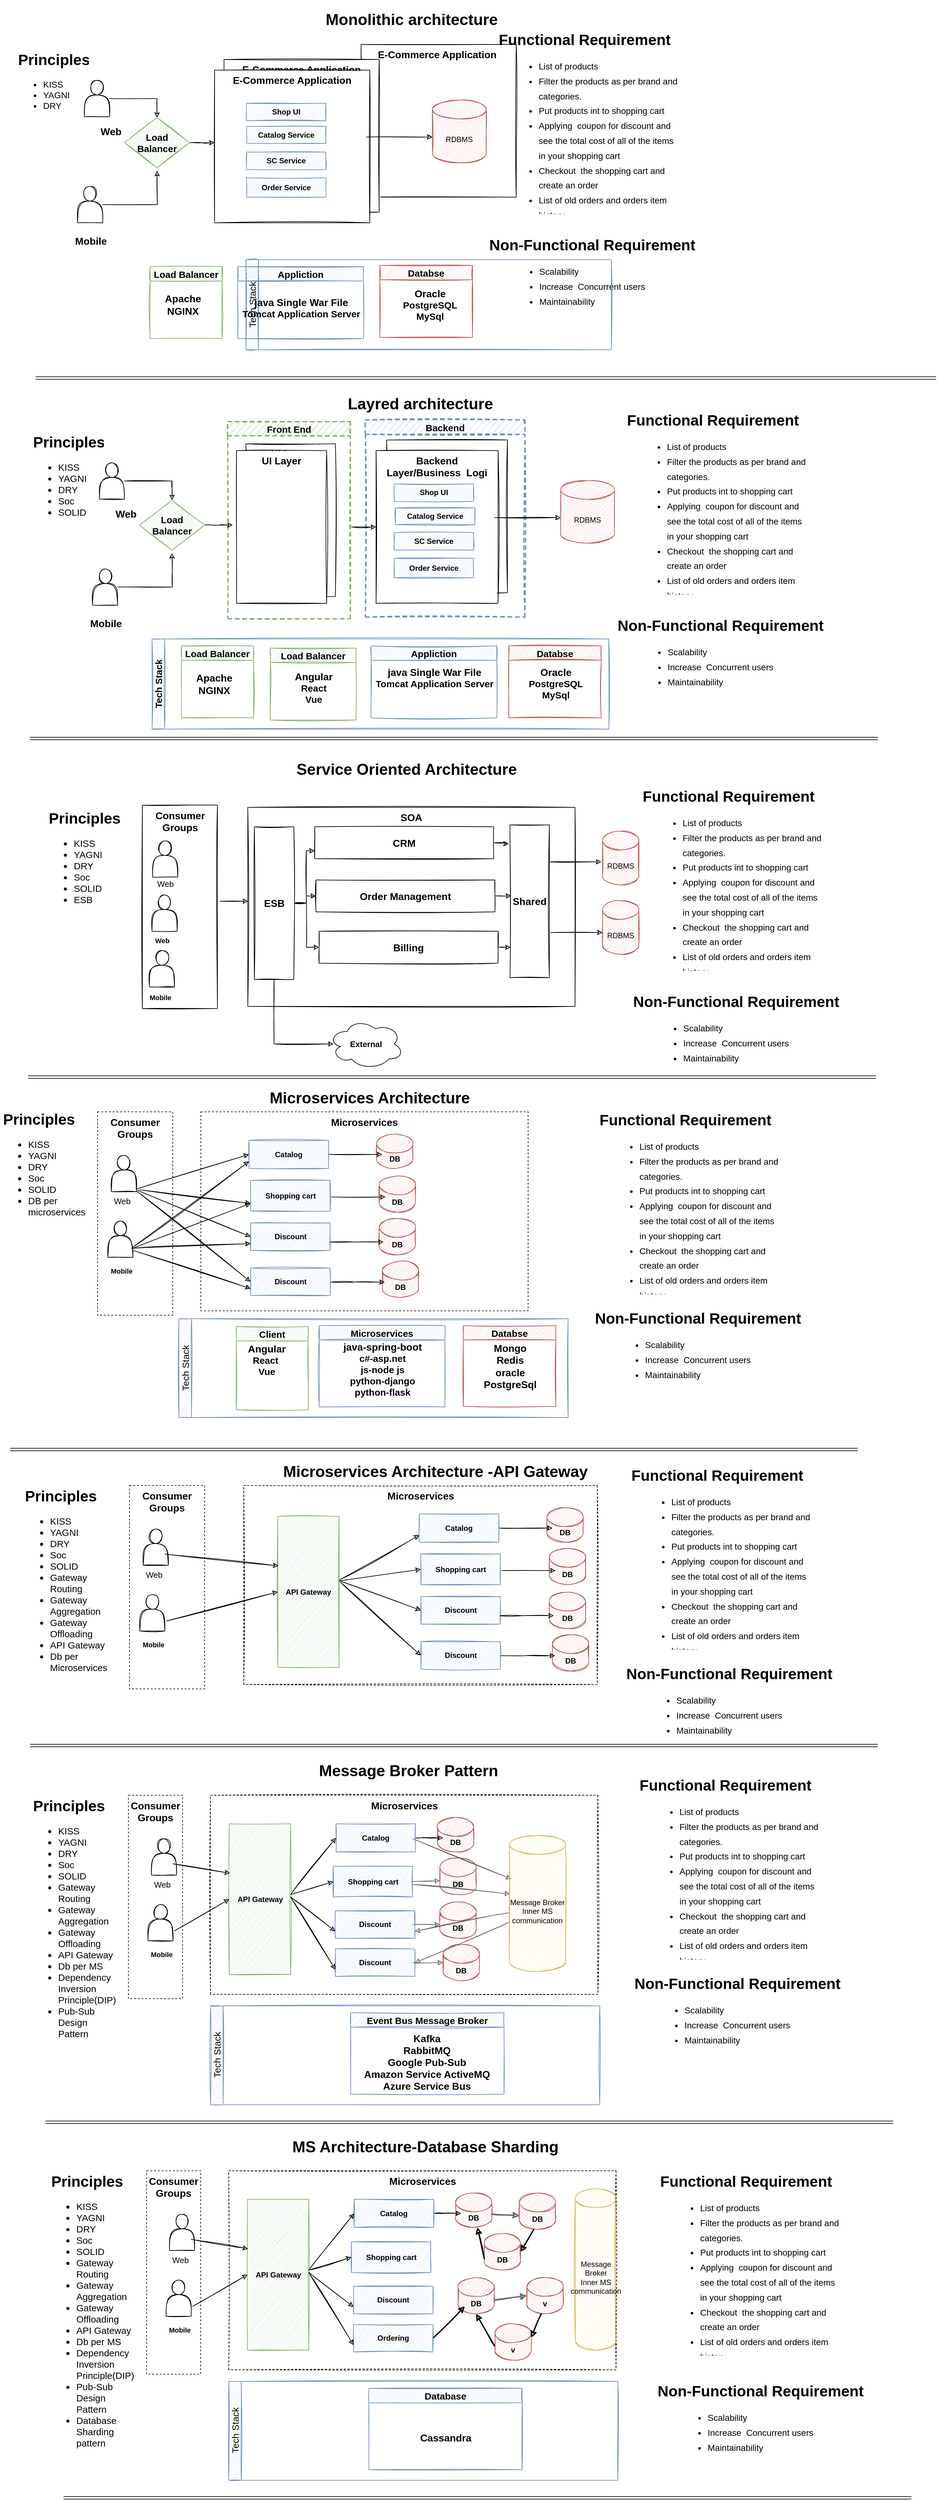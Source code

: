 <mxfile version="13.9.9" type="device"><diagram id="ec2k7Hesi6WmFlCKf6qa" name="Page-1"><mxGraphModel dx="1704" dy="138" grid="0" gridSize="10" guides="1" tooltips="1" connect="1" arrows="1" fold="1" page="0" pageScale="1" pageWidth="850" pageHeight="1100" math="0" shadow="0"><root><mxCell id="0"/><mxCell id="1" parent="0"/><mxCell id="N778RxpFkCBKYSkDcsCE-330" value="&lt;b&gt;&lt;font style=&quot;font-size: 16px&quot;&gt;Consumer Groups&lt;/font&gt;&lt;/b&gt;" style="rounded=0;whiteSpace=wrap;html=1;sketch=1;align=center;verticalAlign=top;" parent="1" vertex="1"><mxGeometry x="48.5" y="1870.5" width="120" height="325" as="geometry"/></mxCell><mxCell id="SEdqGjDrWcy2dXmViuWo-49" value="Backend" style="swimlane;sketch=1;fontSize=15;fillColor=#dae8fc;strokeColor=#6c8ebf;strokeWidth=2;dashed=1;" parent="1" vertex="1"><mxGeometry x="405" y="1255" width="255" height="315" as="geometry"/></mxCell><mxCell id="SEdqGjDrWcy2dXmViuWo-47" value="Front End" style="swimlane;sketch=1;fontSize=15;fillColor=#d5e8d4;strokeColor=#82b366;dashed=1;strokeWidth=2;" parent="1" vertex="1"><mxGeometry x="185" y="1257.5" width="196" height="315" as="geometry"/></mxCell><mxCell id="SEdqGjDrWcy2dXmViuWo-10" value="&lt;b&gt;&lt;font style=&quot;font-size: 16px&quot;&gt;UI Layer&lt;/font&gt;&lt;/b&gt;" style="rounded=0;whiteSpace=wrap;html=1;sketch=1;align=center;verticalAlign=top;" parent="1" vertex="1"><mxGeometry x="214" y="1293" width="143" height="244" as="geometry"/></mxCell><mxCell id="ROj_67UQpcPL1jAS--Vf-10" value="&lt;b&gt;&lt;font style=&quot;font-size: 16px&quot;&gt;E-Commerce Application&amp;nbsp;&lt;/font&gt;&lt;/b&gt;" style="rounded=0;whiteSpace=wrap;html=1;sketch=1;align=center;verticalAlign=top;" parent="1" vertex="1"><mxGeometry x="398" y="655" width="248" height="244" as="geometry"/></mxCell><mxCell id="ROj_67UQpcPL1jAS--Vf-9" value="&lt;b&gt;&lt;font style=&quot;font-size: 16px&quot;&gt;E-Commerce Application&lt;/font&gt;&lt;/b&gt;" style="rounded=0;whiteSpace=wrap;html=1;sketch=1;align=center;verticalAlign=top;" parent="1" vertex="1"><mxGeometry x="179" y="679" width="248" height="244" as="geometry"/></mxCell><mxCell id="k0vu21li7wswJZSwt-MZ-2" value="&lt;h1 style=&quot;text-align: center&quot;&gt;Functional Requirement&lt;/h1&gt;&lt;p style=&quot;font-size: 14px&quot;&gt;&lt;/p&gt;&lt;blockquote style=&quot;margin: 0px 0px 0px 40px ; border: none ; padding: 0px ; font-size: 14px&quot;&gt;&lt;ul style=&quot;line-height: 170%&quot;&gt;&lt;li&gt;List of products&lt;/li&gt;&lt;li&gt;Filter the products as per brand and categories.&lt;/li&gt;&lt;li&gt;Put products int to shopping cart&lt;/li&gt;&lt;li&gt;Applying&amp;nbsp; coupon for discount and see the total cost of all of the items in your shopping cart&lt;/li&gt;&lt;li&gt;Checkout&amp;nbsp; the shopping cart and create an order&lt;/li&gt;&lt;li&gt;List of old orders and orders item history&lt;/li&gt;&lt;/ul&gt;&lt;/blockquote&gt;&lt;p&gt;&lt;/p&gt;" style="text;html=1;strokeColor=none;fillColor=none;spacing=5;spacingTop=-20;whiteSpace=wrap;overflow=hidden;rounded=0;sketch=1;fontStyle=0;labelBorderColor=none;align=left;" parent="1" vertex="1"><mxGeometry x="597" y="628" width="315" height="298" as="geometry"/></mxCell><mxCell id="k0vu21li7wswJZSwt-MZ-3" value="&lt;h1&gt;Principles&lt;/h1&gt;&lt;p style=&quot;font-size: 14px&quot;&gt;&lt;/p&gt;&lt;ul style=&quot;font-size: 14px&quot;&gt;&lt;li&gt;KISS&lt;/li&gt;&lt;li&gt;YAGNI&lt;/li&gt;&lt;li&gt;DRY&lt;/li&gt;&lt;/ul&gt;&lt;p&gt;&lt;/p&gt;" style="text;html=1;strokeColor=none;fillColor=none;spacing=5;spacingTop=-20;whiteSpace=wrap;overflow=hidden;rounded=0;sketch=1;" parent="1" vertex="1"><mxGeometry x="-155" y="660" width="121" height="110" as="geometry"/></mxCell><mxCell id="k0vu21li7wswJZSwt-MZ-5" value="&lt;font style=&quot;font-size: 25px&quot;&gt;&lt;b&gt;Monolithic architecture&lt;/b&gt;&lt;/font&gt;" style="text;html=1;strokeColor=none;fillColor=none;align=center;verticalAlign=middle;whiteSpace=wrap;rounded=0;sketch=1;" parent="1" vertex="1"><mxGeometry x="335.5" y="584" width="286" height="59" as="geometry"/></mxCell><mxCell id="ROj_67UQpcPL1jAS--Vf-14" style="edgeStyle=orthogonalEdgeStyle;rounded=0;orthogonalLoop=1;jettySize=auto;html=1;entryX=0.5;entryY=0;entryDx=0;entryDy=0;sketch=1;" parent="1" source="k0vu21li7wswJZSwt-MZ-6" target="ROj_67UQpcPL1jAS--Vf-13" edge="1"><mxGeometry relative="1" as="geometry"/></mxCell><mxCell id="k0vu21li7wswJZSwt-MZ-6" value="" style="shape=actor;whiteSpace=wrap;html=1;sketch=1;" parent="1" vertex="1"><mxGeometry x="-44" y="712.5" width="40" height="58" as="geometry"/></mxCell><mxCell id="k0vu21li7wswJZSwt-MZ-7" value="&lt;b&gt;&lt;font style=&quot;font-size: 16px&quot;&gt;Web&lt;/font&gt;&lt;/b&gt;" style="text;html=1;strokeColor=none;fillColor=none;align=center;verticalAlign=middle;whiteSpace=wrap;rounded=0;sketch=1;" parent="1" vertex="1"><mxGeometry x="-31.5" y="784" width="59" height="20" as="geometry"/></mxCell><mxCell id="k0vu21li7wswJZSwt-MZ-8" value="&lt;b&gt;&lt;font style=&quot;font-size: 16px&quot;&gt;E-Commerce Application&lt;/font&gt;&lt;/b&gt;" style="rounded=0;whiteSpace=wrap;html=1;sketch=1;align=center;verticalAlign=top;" parent="1" vertex="1"><mxGeometry x="164" y="696" width="248" height="244" as="geometry"/></mxCell><mxCell id="Zl33x8nUSlphp2DYGEaB-1" value="RDBMS" style="shape=cylinder3;whiteSpace=wrap;html=1;boundedLbl=1;backgroundOutline=1;size=15;fillColor=#f8cecc;strokeColor=#b85450;sketch=1;" parent="1" vertex="1"><mxGeometry x="512" y="744" width="86" height="100" as="geometry"/></mxCell><mxCell id="Zl33x8nUSlphp2DYGEaB-6" style="edgeStyle=orthogonalEdgeStyle;rounded=0;sketch=1;orthogonalLoop=1;jettySize=auto;html=1;entryX=0;entryY=0.418;entryDx=0;entryDy=0;entryPerimeter=0;" parent="1" edge="1"><mxGeometry relative="1" as="geometry"><mxPoint x="406.5" y="803.002" as="sourcePoint"/><mxPoint x="512" y="803.002" as="targetPoint"/></mxGeometry></mxCell><mxCell id="Zl33x8nUSlphp2DYGEaB-7" value="Shop UI" style="rounded=0;whiteSpace=wrap;html=1;align=center;fontStyle=1;sketch=1;fillColor=#dae8fc;strokeColor=#6c8ebf;" parent="1" vertex="1"><mxGeometry x="215" y="749" width="127" height="28" as="geometry"/></mxCell><mxCell id="Zl33x8nUSlphp2DYGEaB-8" value="Catalog Service" style="rounded=0;whiteSpace=wrap;html=1;align=center;fontStyle=1;sketch=1;fillColor=#dae8fc;strokeColor=#6c8ebf;" parent="1" vertex="1"><mxGeometry x="215" y="786" width="127" height="27" as="geometry"/></mxCell><mxCell id="Zl33x8nUSlphp2DYGEaB-9" value="SC Service" style="rounded=0;whiteSpace=wrap;html=1;align=center;fontStyle=1;sketch=1;fillColor=#dae8fc;strokeColor=#6c8ebf;" parent="1" vertex="1"><mxGeometry x="215" y="827" width="127" height="28" as="geometry"/></mxCell><mxCell id="Zl33x8nUSlphp2DYGEaB-10" value="Order Service" style="rounded=0;whiteSpace=wrap;html=1;align=center;fontStyle=1;sketch=1;fillColor=#dae8fc;strokeColor=#6c8ebf;" parent="1" vertex="1"><mxGeometry x="215" y="868" width="127" height="31" as="geometry"/></mxCell><mxCell id="ROj_67UQpcPL1jAS--Vf-1" value="&lt;h1 style=&quot;text-align: center&quot;&gt;Non-Functional Requirement&lt;/h1&gt;&lt;p style=&quot;font-size: 14px&quot;&gt;&lt;/p&gt;&lt;blockquote style=&quot;margin: 0px 0px 0px 40px ; border: none ; padding: 0px ; font-size: 14px&quot;&gt;&lt;ul style=&quot;line-height: 170%&quot;&gt;&lt;li&gt;Scalability&lt;/li&gt;&lt;li&gt;Increase&amp;nbsp; Concurrent users&lt;/li&gt;&lt;li&gt;Maintainability&lt;/li&gt;&lt;/ul&gt;&lt;/blockquote&gt;&lt;p&gt;&lt;/p&gt;" style="text;html=1;strokeColor=none;fillColor=none;spacing=5;spacingTop=-20;whiteSpace=wrap;overflow=hidden;rounded=0;sketch=1;fontStyle=0;labelBorderColor=none;align=left;" parent="1" vertex="1"><mxGeometry x="598" y="956" width="350" height="121" as="geometry"/></mxCell><mxCell id="ROj_67UQpcPL1jAS--Vf-15" style="edgeStyle=orthogonalEdgeStyle;rounded=0;orthogonalLoop=1;jettySize=auto;html=1;sketch=1;" parent="1" source="ROj_67UQpcPL1jAS--Vf-2" edge="1"><mxGeometry relative="1" as="geometry"><mxPoint x="72" y="857" as="targetPoint"/></mxGeometry></mxCell><mxCell id="ROj_67UQpcPL1jAS--Vf-2" value="" style="shape=actor;whiteSpace=wrap;html=1;sketch=1;" parent="1" vertex="1"><mxGeometry x="-55" y="882" width="40" height="58" as="geometry"/></mxCell><mxCell id="ROj_67UQpcPL1jAS--Vf-3" value="&lt;b&gt;&lt;font style=&quot;font-size: 16px&quot;&gt;Mobile&lt;/font&gt;&lt;/b&gt;" style="text;html=1;strokeColor=none;fillColor=none;align=center;verticalAlign=middle;whiteSpace=wrap;rounded=0;sketch=1;" parent="1" vertex="1"><mxGeometry x="-63" y="959" width="59" height="20" as="geometry"/></mxCell><mxCell id="ROj_67UQpcPL1jAS--Vf-16" style="edgeStyle=orthogonalEdgeStyle;rounded=0;orthogonalLoop=1;jettySize=auto;html=1;entryX=0;entryY=0.475;entryDx=0;entryDy=0;entryPerimeter=0;sketch=1;" parent="1" source="ROj_67UQpcPL1jAS--Vf-13" target="k0vu21li7wswJZSwt-MZ-8" edge="1"><mxGeometry relative="1" as="geometry"/></mxCell><mxCell id="ROj_67UQpcPL1jAS--Vf-13" value="&lt;b&gt;&lt;font style=&quot;font-size: 15px&quot;&gt;Load Balancer&lt;/font&gt;&lt;/b&gt;" style="rhombus;whiteSpace=wrap;html=1;fillColor=#d5e8d4;shadow=0;sketch=1;rounded=0;strokeColor=#82b366;" parent="1" vertex="1"><mxGeometry x="20" y="772" width="104" height="80" as="geometry"/></mxCell><mxCell id="60dnuKKUJozWv6TFlMtV-2" value="Tech Stack" style="swimlane;html=1;horizontal=0;startSize=20;sketch=1;fontSize=15;fontStyle=0;fillColor=#dae8fc;strokeColor=#6c8ebf;" parent="1" vertex="1"><mxGeometry x="214" y="999" width="584" height="144" as="geometry"/></mxCell><mxCell id="60dnuKKUJozWv6TFlMtV-4" value="Load Balancer" style="swimlane;sketch=1;fontSize=15;fillColor=#d5e8d4;strokeColor=#82b366;" parent="60dnuKKUJozWv6TFlMtV-2" vertex="1"><mxGeometry x="-153" y="11" width="115" height="115" as="geometry"/></mxCell><mxCell id="60dnuKKUJozWv6TFlMtV-5" value="&lt;b style=&quot;font-size: 16px&quot;&gt;Apache&lt;br&gt;NGINX&lt;/b&gt;" style="text;html=1;align=center;verticalAlign=middle;resizable=0;points=[];autosize=1;fontSize=15;" parent="60dnuKKUJozWv6TFlMtV-4" vertex="1"><mxGeometry x="18" y="41" width="68" height="40" as="geometry"/></mxCell><mxCell id="60dnuKKUJozWv6TFlMtV-6" value="Appliction" style="swimlane;sketch=1;fontSize=15;fillColor=#dae8fc;strokeColor=#6c8ebf;" parent="60dnuKKUJozWv6TFlMtV-2" vertex="1"><mxGeometry x="-13" y="11" width="201" height="115" as="geometry"/></mxCell><mxCell id="60dnuKKUJozWv6TFlMtV-7" value="&lt;b&gt;&lt;span style=&quot;font-size: 16px&quot;&gt;java Single War File&lt;br&gt;&lt;/span&gt;Tomcat Application Server&lt;/b&gt;" style="text;html=1;align=center;verticalAlign=middle;resizable=0;points=[];autosize=1;fontSize=15;" parent="60dnuKKUJozWv6TFlMtV-6" vertex="1"><mxGeometry x="1.5" y="46" width="198" height="40" as="geometry"/></mxCell><mxCell id="60dnuKKUJozWv6TFlMtV-8" value="Databse" style="swimlane;sketch=1;fontSize=15;startSize=23;fillColor=#f8cecc;strokeColor=#b85450;" parent="60dnuKKUJozWv6TFlMtV-2" vertex="1"><mxGeometry x="214" y="9" width="148" height="115" as="geometry"/></mxCell><mxCell id="60dnuKKUJozWv6TFlMtV-9" value="&lt;span style=&quot;font-size: 16px&quot;&gt;&lt;span&gt;Oracle&lt;br&gt;&lt;/span&gt;&lt;/span&gt;PostgreSQL&lt;br&gt;MySql" style="text;html=1;align=center;verticalAlign=middle;resizable=0;points=[];autosize=1;fontSize=15;fontStyle=1" parent="60dnuKKUJozWv6TFlMtV-8" vertex="1"><mxGeometry x="31" y="34" width="97" height="58" as="geometry"/></mxCell><mxCell id="SEdqGjDrWcy2dXmViuWo-9" value="" style="shape=link;html=1;" parent="1" edge="1"><mxGeometry width="100" relative="1" as="geometry"><mxPoint x="-122" y="1188" as="sourcePoint"/><mxPoint x="1317" y="1188" as="targetPoint"/></mxGeometry></mxCell><mxCell id="SEdqGjDrWcy2dXmViuWo-11" value="" style="rounded=0;whiteSpace=wrap;html=1;sketch=1;align=center;verticalAlign=top;" parent="1" vertex="1"><mxGeometry x="439" y="1287" width="193" height="244" as="geometry"/></mxCell><mxCell id="SEdqGjDrWcy2dXmViuWo-12" value="&lt;h1 style=&quot;text-align: center&quot;&gt;Functional Requirement&lt;/h1&gt;&lt;p style=&quot;font-size: 14px&quot;&gt;&lt;/p&gt;&lt;blockquote style=&quot;margin: 0px 0px 0px 40px ; border: none ; padding: 0px ; font-size: 14px&quot;&gt;&lt;ul style=&quot;line-height: 170%&quot;&gt;&lt;li&gt;List of products&lt;/li&gt;&lt;li&gt;Filter the products as per brand and categories.&lt;/li&gt;&lt;li&gt;Put products int to shopping cart&lt;/li&gt;&lt;li&gt;Applying&amp;nbsp; coupon for discount and see the total cost of all of the items in your shopping cart&lt;/li&gt;&lt;li&gt;Checkout&amp;nbsp; the shopping cart and create an order&lt;/li&gt;&lt;li&gt;List of old orders and orders item history&lt;/li&gt;&lt;/ul&gt;&lt;/blockquote&gt;&lt;p&gt;&lt;/p&gt;" style="text;html=1;strokeColor=none;fillColor=none;spacing=5;spacingTop=-20;whiteSpace=wrap;overflow=hidden;rounded=0;sketch=1;fontStyle=0;labelBorderColor=none;align=left;" parent="1" vertex="1"><mxGeometry x="802" y="1236" width="315" height="298" as="geometry"/></mxCell><mxCell id="SEdqGjDrWcy2dXmViuWo-13" value="&lt;h1&gt;Principles&lt;/h1&gt;&lt;p style=&quot;font-size: 14px&quot;&gt;&lt;/p&gt;&lt;ul style=&quot;font-size: 15px&quot;&gt;&lt;li&gt;KISS&lt;/li&gt;&lt;li&gt;YAGNI&lt;/li&gt;&lt;li&gt;DRY&lt;/li&gt;&lt;li&gt;Soc&lt;/li&gt;&lt;li&gt;SOLID&lt;/li&gt;&lt;/ul&gt;&lt;p&gt;&lt;/p&gt;" style="text;html=1;strokeColor=none;fillColor=none;spacing=5;spacingTop=-20;whiteSpace=wrap;overflow=hidden;rounded=0;sketch=1;" parent="1" vertex="1"><mxGeometry x="-131" y="1271" width="121" height="156" as="geometry"/></mxCell><mxCell id="SEdqGjDrWcy2dXmViuWo-14" value="&lt;font style=&quot;font-size: 25px&quot;&gt;&lt;b&gt;Layred architecture&lt;/b&gt;&lt;/font&gt;" style="text;html=1;strokeColor=none;fillColor=none;align=center;verticalAlign=middle;whiteSpace=wrap;rounded=0;sketch=1;" parent="1" vertex="1"><mxGeometry x="350" y="1198" width="286" height="59" as="geometry"/></mxCell><mxCell id="SEdqGjDrWcy2dXmViuWo-15" style="edgeStyle=orthogonalEdgeStyle;rounded=0;orthogonalLoop=1;jettySize=auto;html=1;entryX=0.5;entryY=0;entryDx=0;entryDy=0;sketch=1;" parent="1" source="SEdqGjDrWcy2dXmViuWo-16" target="SEdqGjDrWcy2dXmViuWo-30" edge="1"><mxGeometry relative="1" as="geometry"/></mxCell><mxCell id="SEdqGjDrWcy2dXmViuWo-16" value="" style="shape=actor;whiteSpace=wrap;html=1;sketch=1;" parent="1" vertex="1"><mxGeometry x="-20" y="1323.5" width="40" height="58" as="geometry"/></mxCell><mxCell id="SEdqGjDrWcy2dXmViuWo-17" value="&lt;b&gt;&lt;font style=&quot;font-size: 16px&quot;&gt;Web&lt;/font&gt;&lt;/b&gt;" style="text;html=1;strokeColor=none;fillColor=none;align=center;verticalAlign=middle;whiteSpace=wrap;rounded=0;sketch=1;" parent="1" vertex="1"><mxGeometry x="-7.5" y="1395" width="59" height="20" as="geometry"/></mxCell><mxCell id="SEdqGjDrWcy2dXmViuWo-18" value="&lt;b&gt;&lt;font style=&quot;font-size: 16px&quot;&gt;Backend Layer/Business&amp;nbsp; Logi&lt;/font&gt;&lt;/b&gt;" style="rounded=0;whiteSpace=wrap;html=1;sketch=1;align=center;verticalAlign=top;" parent="1" vertex="1"><mxGeometry x="422" y="1304" width="195" height="244" as="geometry"/></mxCell><mxCell id="SEdqGjDrWcy2dXmViuWo-19" value="RDBMS" style="shape=cylinder3;whiteSpace=wrap;html=1;boundedLbl=1;backgroundOutline=1;size=15;fillColor=#f8cecc;strokeColor=#b85450;sketch=1;" parent="1" vertex="1"><mxGeometry x="717" y="1352" width="86" height="100" as="geometry"/></mxCell><mxCell id="SEdqGjDrWcy2dXmViuWo-20" style="edgeStyle=orthogonalEdgeStyle;rounded=0;sketch=1;orthogonalLoop=1;jettySize=auto;html=1;entryX=0;entryY=0.418;entryDx=0;entryDy=0;entryPerimeter=0;" parent="1" edge="1"><mxGeometry relative="1" as="geometry"><mxPoint x="611.5" y="1411.002" as="sourcePoint"/><mxPoint x="717" y="1411.002" as="targetPoint"/></mxGeometry></mxCell><mxCell id="SEdqGjDrWcy2dXmViuWo-21" value="Shop UI" style="rounded=0;whiteSpace=wrap;html=1;align=center;fontStyle=1;sketch=1;fillColor=#dae8fc;strokeColor=#6c8ebf;" parent="1" vertex="1"><mxGeometry x="451" y="1357" width="127" height="28" as="geometry"/></mxCell><mxCell id="SEdqGjDrWcy2dXmViuWo-22" value="Catalog Service" style="rounded=0;whiteSpace=wrap;html=1;align=center;fontStyle=1;sketch=1;fillColor=#dae8fc;strokeColor=#6c8ebf;" parent="1" vertex="1"><mxGeometry x="453" y="1395.5" width="127" height="27" as="geometry"/></mxCell><mxCell id="SEdqGjDrWcy2dXmViuWo-23" value="SC Service" style="rounded=0;whiteSpace=wrap;html=1;align=center;fontStyle=1;sketch=1;fillColor=#dae8fc;strokeColor=#6c8ebf;" parent="1" vertex="1"><mxGeometry x="451" y="1435" width="127" height="28" as="geometry"/></mxCell><mxCell id="SEdqGjDrWcy2dXmViuWo-24" value="Order Service" style="rounded=0;whiteSpace=wrap;html=1;align=center;fontStyle=1;sketch=1;fillColor=#dae8fc;strokeColor=#6c8ebf;" parent="1" vertex="1"><mxGeometry x="451" y="1476" width="127" height="31" as="geometry"/></mxCell><mxCell id="SEdqGjDrWcy2dXmViuWo-25" value="&lt;h1 style=&quot;text-align: center&quot;&gt;Non-Functional Requirement&lt;/h1&gt;&lt;p style=&quot;font-size: 14px&quot;&gt;&lt;/p&gt;&lt;blockquote style=&quot;margin: 0px 0px 0px 40px ; border: none ; padding: 0px ; font-size: 14px&quot;&gt;&lt;ul style=&quot;line-height: 170%&quot;&gt;&lt;li&gt;Scalability&lt;/li&gt;&lt;li&gt;Increase&amp;nbsp; Concurrent users&lt;/li&gt;&lt;li&gt;Maintainability&lt;/li&gt;&lt;/ul&gt;&lt;/blockquote&gt;&lt;p&gt;&lt;/p&gt;" style="text;html=1;strokeColor=none;fillColor=none;spacing=5;spacingTop=-20;whiteSpace=wrap;overflow=hidden;rounded=0;sketch=1;fontStyle=0;labelBorderColor=none;align=left;" parent="1" vertex="1"><mxGeometry x="803" y="1564" width="350" height="121" as="geometry"/></mxCell><mxCell id="SEdqGjDrWcy2dXmViuWo-26" style="edgeStyle=orthogonalEdgeStyle;rounded=0;orthogonalLoop=1;jettySize=auto;html=1;sketch=1;" parent="1" source="SEdqGjDrWcy2dXmViuWo-27" edge="1"><mxGeometry relative="1" as="geometry"><mxPoint x="96" y="1468" as="targetPoint"/></mxGeometry></mxCell><mxCell id="SEdqGjDrWcy2dXmViuWo-27" value="" style="shape=actor;whiteSpace=wrap;html=1;sketch=1;" parent="1" vertex="1"><mxGeometry x="-31" y="1493" width="40" height="58" as="geometry"/></mxCell><mxCell id="SEdqGjDrWcy2dXmViuWo-28" value="&lt;b&gt;&lt;font style=&quot;font-size: 16px&quot;&gt;Mobile&lt;/font&gt;&lt;/b&gt;" style="text;html=1;strokeColor=none;fillColor=none;align=center;verticalAlign=middle;whiteSpace=wrap;rounded=0;sketch=1;" parent="1" vertex="1"><mxGeometry x="-39" y="1570" width="59" height="20" as="geometry"/></mxCell><mxCell id="SEdqGjDrWcy2dXmViuWo-53" style="edgeStyle=orthogonalEdgeStyle;rounded=0;sketch=1;orthogonalLoop=1;jettySize=auto;html=1;" parent="1" source="SEdqGjDrWcy2dXmViuWo-30" edge="1"><mxGeometry relative="1" as="geometry"><mxPoint x="193" y="1423" as="targetPoint"/></mxGeometry></mxCell><mxCell id="SEdqGjDrWcy2dXmViuWo-30" value="&lt;b&gt;&lt;font style=&quot;font-size: 15px&quot;&gt;Load Balancer&lt;/font&gt;&lt;/b&gt;" style="rhombus;whiteSpace=wrap;html=1;fillColor=#d5e8d4;shadow=0;sketch=1;rounded=0;strokeColor=#82b366;" parent="1" vertex="1"><mxGeometry x="44" y="1383" width="104" height="80" as="geometry"/></mxCell><mxCell id="SEdqGjDrWcy2dXmViuWo-31" value="Tech Stack" style="swimlane;html=1;horizontal=0;startSize=20;sketch=1;fontSize=15;fontStyle=1;fillColor=#dae8fc;strokeColor=#6c8ebf;" parent="1" vertex="1"><mxGeometry x="64" y="1605" width="730" height="144" as="geometry"/></mxCell><mxCell id="SEdqGjDrWcy2dXmViuWo-32" value="Load Balancer" style="swimlane;sketch=1;fontSize=15;fillColor=#d5e8d4;strokeColor=#82b366;" parent="SEdqGjDrWcy2dXmViuWo-31" vertex="1"><mxGeometry x="47" y="11" width="115" height="115" as="geometry"/></mxCell><mxCell id="SEdqGjDrWcy2dXmViuWo-33" value="&lt;b style=&quot;font-size: 16px&quot;&gt;Apache&lt;br&gt;NGINX&lt;/b&gt;" style="text;html=1;align=center;verticalAlign=middle;resizable=0;points=[];autosize=1;fontSize=15;" parent="SEdqGjDrWcy2dXmViuWo-32" vertex="1"><mxGeometry x="18" y="41" width="68" height="40" as="geometry"/></mxCell><mxCell id="SEdqGjDrWcy2dXmViuWo-36" value="Databse" style="swimlane;sketch=1;fontSize=15;startSize=23;fillColor=#f8cecc;strokeColor=#b85450;" parent="SEdqGjDrWcy2dXmViuWo-31" vertex="1"><mxGeometry x="570" y="11" width="148" height="115" as="geometry"/></mxCell><mxCell id="SEdqGjDrWcy2dXmViuWo-37" value="&lt;span style=&quot;font-size: 16px&quot;&gt;&lt;span&gt;Oracle&lt;br&gt;&lt;/span&gt;&lt;/span&gt;PostgreSQL&lt;br&gt;MySql" style="text;html=1;align=center;verticalAlign=middle;resizable=0;points=[];autosize=1;fontSize=15;fontStyle=1" parent="SEdqGjDrWcy2dXmViuWo-36" vertex="1"><mxGeometry x="26" y="31" width="97" height="58" as="geometry"/></mxCell><mxCell id="SEdqGjDrWcy2dXmViuWo-34" value="Appliction" style="swimlane;sketch=1;fontSize=15;fillColor=#dae8fc;strokeColor=#6c8ebf;" parent="SEdqGjDrWcy2dXmViuWo-31" vertex="1"><mxGeometry x="350" y="11" width="201" height="115" as="geometry"/></mxCell><mxCell id="SEdqGjDrWcy2dXmViuWo-35" value="&lt;b&gt;&lt;span style=&quot;font-size: 16px&quot;&gt;java Single War File&lt;br&gt;&lt;/span&gt;Tomcat Application Server&lt;/b&gt;" style="text;html=1;align=center;verticalAlign=middle;resizable=0;points=[];autosize=1;fontSize=15;" parent="SEdqGjDrWcy2dXmViuWo-34" vertex="1"><mxGeometry x="1.5" y="31" width="198" height="40" as="geometry"/></mxCell><mxCell id="it-3vbONfgp5OFYD7PU5-1" value="Load Balancer" style="swimlane;sketch=1;fontSize=15;fillColor=#d5e8d4;strokeColor=#82b366;" parent="SEdqGjDrWcy2dXmViuWo-31" vertex="1"><mxGeometry x="189" y="14.5" width="137" height="115" as="geometry"/></mxCell><mxCell id="it-3vbONfgp5OFYD7PU5-2" value="&lt;span style=&quot;font-size: 16px&quot;&gt;&lt;span&gt;Angular&lt;br&gt;&lt;/span&gt;&lt;/span&gt;React&lt;br&gt;Vue" style="text;html=1;align=center;verticalAlign=middle;resizable=0;points=[];autosize=1;fontSize=15;fontStyle=1" parent="it-3vbONfgp5OFYD7PU5-1" vertex="1"><mxGeometry x="34" y="34.5" width="70" height="58" as="geometry"/></mxCell><mxCell id="SEdqGjDrWcy2dXmViuWo-38" value="" style="shape=link;html=1;" parent="1" edge="1"><mxGeometry width="100" relative="1" as="geometry"><mxPoint x="-131" y="1764" as="sourcePoint"/><mxPoint x="1224" y="1764" as="targetPoint"/></mxGeometry></mxCell><mxCell id="SEdqGjDrWcy2dXmViuWo-40" style="edgeStyle=orthogonalEdgeStyle;rounded=0;orthogonalLoop=1;jettySize=auto;html=1;entryX=0;entryY=0.5;entryDx=0;entryDy=0;sketch=1;" parent="1" target="SEdqGjDrWcy2dXmViuWo-18" edge="1"><mxGeometry relative="1" as="geometry"><mxPoint x="383" y="1426" as="sourcePoint"/></mxGeometry></mxCell><mxCell id="SEdqGjDrWcy2dXmViuWo-39" value="&lt;b&gt;&lt;font style=&quot;font-size: 16px&quot;&gt;UI Layer&lt;/font&gt;&lt;/b&gt;" style="rounded=0;whiteSpace=wrap;html=1;sketch=1;align=center;verticalAlign=top;" parent="1" vertex="1"><mxGeometry x="199" y="1304" width="144" height="244" as="geometry"/></mxCell><mxCell id="N778RxpFkCBKYSkDcsCE-294" value="&lt;b&gt;&lt;font style=&quot;font-size: 16px&quot;&gt;SOA&lt;/font&gt;&lt;/b&gt;" style="rounded=0;whiteSpace=wrap;html=1;sketch=1;align=center;verticalAlign=top;" parent="1" vertex="1"><mxGeometry x="217" y="1874" width="523" height="318" as="geometry"/></mxCell><mxCell id="N778RxpFkCBKYSkDcsCE-296" value="&lt;h1 style=&quot;text-align: center&quot;&gt;Functional Requirement&lt;/h1&gt;&lt;p style=&quot;font-size: 14px&quot;&gt;&lt;/p&gt;&lt;blockquote style=&quot;margin: 0px 0px 0px 40px ; border: none ; padding: 0px ; font-size: 14px&quot;&gt;&lt;ul style=&quot;line-height: 170%&quot;&gt;&lt;li&gt;List of products&lt;/li&gt;&lt;li&gt;Filter the products as per brand and categories.&lt;/li&gt;&lt;li&gt;Put products int to shopping cart&lt;/li&gt;&lt;li&gt;Applying&amp;nbsp; coupon for discount and see the total cost of all of the items in your shopping cart&lt;/li&gt;&lt;li&gt;Checkout&amp;nbsp; the shopping cart and create an order&lt;/li&gt;&lt;li&gt;List of old orders and orders item history&lt;/li&gt;&lt;/ul&gt;&lt;/blockquote&gt;&lt;p&gt;&lt;/p&gt;" style="text;html=1;strokeColor=none;fillColor=none;spacing=5;spacingTop=-20;whiteSpace=wrap;overflow=hidden;rounded=0;sketch=1;fontStyle=0;labelBorderColor=none;align=left;" parent="1" vertex="1"><mxGeometry x="826.5" y="1837" width="315" height="298" as="geometry"/></mxCell><mxCell id="N778RxpFkCBKYSkDcsCE-297" value="&lt;h1&gt;Principles&lt;/h1&gt;&lt;p style=&quot;font-size: 14px&quot;&gt;&lt;/p&gt;&lt;ul style=&quot;font-size: 15px&quot;&gt;&lt;li&gt;KISS&lt;/li&gt;&lt;li&gt;YAGNI&lt;/li&gt;&lt;li&gt;DRY&lt;/li&gt;&lt;li&gt;Soc&lt;/li&gt;&lt;li&gt;SOLID&lt;/li&gt;&lt;li&gt;ESB&lt;/li&gt;&lt;/ul&gt;&lt;p&gt;&lt;/p&gt;" style="text;html=1;strokeColor=none;fillColor=none;spacing=5;spacingTop=-20;whiteSpace=wrap;overflow=hidden;rounded=0;sketch=1;" parent="1" vertex="1"><mxGeometry x="-106.5" y="1872" width="121.5" height="169" as="geometry"/></mxCell><mxCell id="N778RxpFkCBKYSkDcsCE-299" value="" style="shape=actor;whiteSpace=wrap;html=1;sketch=1;" parent="1" vertex="1"><mxGeometry x="65" y="1927.5" width="40" height="58" as="geometry"/></mxCell><mxCell id="N778RxpFkCBKYSkDcsCE-300" value="&lt;span style=&quot;font-size: 13px;&quot;&gt;&lt;font style=&quot;font-size: 13px;&quot;&gt;Web&lt;/font&gt;&lt;/span&gt;" style="text;html=1;strokeColor=none;fillColor=none;align=center;verticalAlign=middle;whiteSpace=wrap;rounded=0;sketch=1;fontStyle=0;fontSize=13;" parent="1" vertex="1"><mxGeometry x="55.5" y="1986" width="59" height="20" as="geometry"/></mxCell><mxCell id="N778RxpFkCBKYSkDcsCE-302" value="RDBMS" style="shape=cylinder3;whiteSpace=wrap;html=1;boundedLbl=1;backgroundOutline=1;size=15;fillColor=#f8cecc;strokeColor=#b85450;sketch=1;" parent="1" vertex="1"><mxGeometry x="784" y="1912" width="58" height="86" as="geometry"/></mxCell><mxCell id="N778RxpFkCBKYSkDcsCE-308" value="&lt;h1 style=&quot;text-align: center&quot;&gt;Non-Functional Requirement&lt;/h1&gt;&lt;p style=&quot;font-size: 14px&quot;&gt;&lt;/p&gt;&lt;blockquote style=&quot;margin: 0px 0px 0px 40px ; border: none ; padding: 0px ; font-size: 14px&quot;&gt;&lt;ul style=&quot;line-height: 170%&quot;&gt;&lt;li&gt;Scalability&lt;/li&gt;&lt;li&gt;Increase&amp;nbsp; Concurrent users&lt;/li&gt;&lt;li&gt;Maintainability&lt;/li&gt;&lt;/ul&gt;&lt;/blockquote&gt;&lt;p&gt;&lt;/p&gt;" style="text;html=1;strokeColor=none;fillColor=none;spacing=5;spacingTop=-20;whiteSpace=wrap;overflow=hidden;rounded=0;sketch=1;fontStyle=0;labelBorderColor=none;align=left;" parent="1" vertex="1"><mxGeometry x="827.5" y="2165" width="350" height="121" as="geometry"/></mxCell><mxCell id="N778RxpFkCBKYSkDcsCE-310" value="" style="shape=actor;whiteSpace=wrap;html=1;sketch=1;" parent="1" vertex="1"><mxGeometry x="60" y="2103" width="40" height="58" as="geometry"/></mxCell><mxCell id="N778RxpFkCBKYSkDcsCE-311" value="&lt;span style=&quot;font-size: 11px;&quot;&gt;&lt;font style=&quot;font-size: 11px;&quot;&gt;Mobile&lt;/font&gt;&lt;/span&gt;" style="text;html=1;strokeColor=none;fillColor=none;align=center;verticalAlign=middle;whiteSpace=wrap;rounded=0;sketch=1;fontStyle=1;fontSize=11;" parent="1" vertex="1"><mxGeometry x="48" y="2168" width="59" height="20" as="geometry"/></mxCell><mxCell id="N778RxpFkCBKYSkDcsCE-312" style="edgeStyle=orthogonalEdgeStyle;rounded=0;sketch=1;orthogonalLoop=1;jettySize=auto;html=1;" parent="1" edge="1"><mxGeometry relative="1" as="geometry"><mxPoint x="217.5" y="2024" as="targetPoint"/><mxPoint x="172.5" y="2024" as="sourcePoint"/></mxGeometry></mxCell><mxCell id="N778RxpFkCBKYSkDcsCE-347" style="edgeStyle=orthogonalEdgeStyle;rounded=0;sketch=1;orthogonalLoop=1;jettySize=auto;html=1;entryX=0;entryY=0.5;entryDx=0;entryDy=0;fontSize=11;" parent="1" source="N778RxpFkCBKYSkDcsCE-324" target="N778RxpFkCBKYSkDcsCE-333" edge="1"><mxGeometry relative="1" as="geometry"/></mxCell><mxCell id="N778RxpFkCBKYSkDcsCE-348" style="edgeStyle=orthogonalEdgeStyle;rounded=0;sketch=1;orthogonalLoop=1;jettySize=auto;html=1;exitX=1;exitY=0.5;exitDx=0;exitDy=0;entryX=0;entryY=0.75;entryDx=0;entryDy=0;fontSize=11;" parent="1" source="N778RxpFkCBKYSkDcsCE-324" target="N778RxpFkCBKYSkDcsCE-331" edge="1"><mxGeometry relative="1" as="geometry"/></mxCell><mxCell id="N778RxpFkCBKYSkDcsCE-349" style="edgeStyle=orthogonalEdgeStyle;rounded=0;sketch=1;orthogonalLoop=1;jettySize=auto;html=1;exitX=1;exitY=0.5;exitDx=0;exitDy=0;entryX=0;entryY=0.5;entryDx=0;entryDy=0;fontSize=11;" parent="1" source="N778RxpFkCBKYSkDcsCE-324" target="N778RxpFkCBKYSkDcsCE-334" edge="1"><mxGeometry relative="1" as="geometry"/></mxCell><mxCell id="N778RxpFkCBKYSkDcsCE-350" style="edgeStyle=orthogonalEdgeStyle;rounded=0;sketch=1;orthogonalLoop=1;jettySize=auto;html=1;fontSize=11;entryX=0.067;entryY=0.5;entryDx=0;entryDy=0;entryPerimeter=0;" parent="1" source="N778RxpFkCBKYSkDcsCE-324" target="N778RxpFkCBKYSkDcsCE-339" edge="1"><mxGeometry relative="1" as="geometry"><Array as="points"><mxPoint x="259" y="2252"/></Array></mxGeometry></mxCell><mxCell id="N778RxpFkCBKYSkDcsCE-324" value="&lt;div style=&quot;text-align: justify&quot;&gt;&lt;b&gt;&lt;font style=&quot;font-size: 16px&quot;&gt;ESB&lt;/font&gt;&lt;/b&gt;&lt;/div&gt;" style="rounded=0;whiteSpace=wrap;html=1;sketch=1;align=center;verticalAlign=middle;" parent="1" vertex="1"><mxGeometry x="227.5" y="1905" width="63" height="244" as="geometry"/></mxCell><mxCell id="N778RxpFkCBKYSkDcsCE-325" value="&lt;font style=&quot;font-size: 25px&quot;&gt;&lt;b&gt;Service Oriented Architecture&lt;/b&gt;&lt;/font&gt;" style="text;html=1;strokeColor=none;fillColor=none;align=center;verticalAlign=middle;whiteSpace=wrap;rounded=0;sketch=1;" parent="1" vertex="1"><mxGeometry x="276" y="1782" width="390" height="59" as="geometry"/></mxCell><mxCell id="N778RxpFkCBKYSkDcsCE-327" value="" style="shape=actor;whiteSpace=wrap;html=1;sketch=1;" parent="1" vertex="1"><mxGeometry x="64" y="2014" width="40" height="58" as="geometry"/></mxCell><mxCell id="N778RxpFkCBKYSkDcsCE-328" value="&lt;span style=&quot;font-size: 11px;&quot;&gt;&lt;font style=&quot;font-size: 11px;&quot;&gt;Web&lt;/font&gt;&lt;/span&gt;" style="text;html=1;strokeColor=none;fillColor=none;align=center;verticalAlign=middle;whiteSpace=wrap;rounded=0;sketch=1;fontStyle=1;fontSize=11;" parent="1" vertex="1"><mxGeometry x="50.5" y="2077" width="59" height="20" as="geometry"/></mxCell><mxCell id="N778RxpFkCBKYSkDcsCE-351" style="edgeStyle=orthogonalEdgeStyle;rounded=0;sketch=1;orthogonalLoop=1;jettySize=auto;html=1;entryX=-0.032;entryY=0.123;entryDx=0;entryDy=0;entryPerimeter=0;fontSize=11;" parent="1" source="N778RxpFkCBKYSkDcsCE-331" target="N778RxpFkCBKYSkDcsCE-332" edge="1"><mxGeometry relative="1" as="geometry"/></mxCell><mxCell id="N778RxpFkCBKYSkDcsCE-331" value="&lt;div style=&quot;text-align: justify&quot;&gt;&lt;b&gt;&lt;font style=&quot;font-size: 16px&quot;&gt;CRM&lt;/font&gt;&lt;/b&gt;&lt;/div&gt;" style="rounded=0;whiteSpace=wrap;html=1;sketch=1;align=center;verticalAlign=middle;" parent="1" vertex="1"><mxGeometry x="324" y="1905" width="286" height="51" as="geometry"/></mxCell><mxCell id="N778RxpFkCBKYSkDcsCE-338" style="edgeStyle=orthogonalEdgeStyle;rounded=0;sketch=1;orthogonalLoop=1;jettySize=auto;html=1;fontSize=11;" parent="1" edge="1"><mxGeometry relative="1" as="geometry"><mxPoint x="782" y="1961" as="targetPoint"/><mxPoint x="699" y="1961" as="sourcePoint"/></mxGeometry></mxCell><mxCell id="N778RxpFkCBKYSkDcsCE-332" value="&lt;div style=&quot;text-align: justify&quot;&gt;&lt;b&gt;&lt;font style=&quot;font-size: 16px&quot;&gt;Shared&lt;/font&gt;&lt;/b&gt;&lt;/div&gt;" style="rounded=0;whiteSpace=wrap;html=1;sketch=1;align=center;verticalAlign=middle;" parent="1" vertex="1"><mxGeometry x="636" y="1902" width="63" height="244" as="geometry"/></mxCell><mxCell id="N778RxpFkCBKYSkDcsCE-353" style="edgeStyle=orthogonalEdgeStyle;rounded=0;sketch=1;orthogonalLoop=1;jettySize=auto;html=1;entryX=0.016;entryY=0.801;entryDx=0;entryDy=0;entryPerimeter=0;fontSize=11;" parent="1" source="N778RxpFkCBKYSkDcsCE-334" target="N778RxpFkCBKYSkDcsCE-332" edge="1"><mxGeometry relative="1" as="geometry"/></mxCell><mxCell id="N778RxpFkCBKYSkDcsCE-334" value="&lt;div style=&quot;text-align: justify&quot;&gt;&lt;b&gt;&lt;font style=&quot;font-size: 16px&quot;&gt;Billing&lt;/font&gt;&lt;/b&gt;&lt;/div&gt;" style="rounded=0;whiteSpace=wrap;html=1;sketch=1;align=center;verticalAlign=middle;" parent="1" vertex="1"><mxGeometry x="331" y="2072" width="286" height="51" as="geometry"/></mxCell><mxCell id="N778RxpFkCBKYSkDcsCE-339" value="&lt;font size=&quot;1&quot;&gt;&lt;b style=&quot;font-size: 13px&quot;&gt;External&lt;/b&gt;&lt;/font&gt;" style="ellipse;shape=cloud;whiteSpace=wrap;html=1;fontSize=11;" parent="1" vertex="1"><mxGeometry x="346" y="2212" width="120" height="80" as="geometry"/></mxCell><mxCell id="N778RxpFkCBKYSkDcsCE-352" style="edgeStyle=orthogonalEdgeStyle;rounded=0;sketch=1;orthogonalLoop=1;jettySize=auto;html=1;entryX=0.032;entryY=0.463;entryDx=0;entryDy=0;entryPerimeter=0;fontSize=11;" parent="1" source="N778RxpFkCBKYSkDcsCE-333" target="N778RxpFkCBKYSkDcsCE-332" edge="1"><mxGeometry relative="1" as="geometry"/></mxCell><mxCell id="N778RxpFkCBKYSkDcsCE-333" value="&lt;div style=&quot;text-align: justify&quot;&gt;&lt;b&gt;&lt;font style=&quot;font-size: 16px&quot;&gt;Order Management&lt;/font&gt;&lt;/b&gt;&lt;/div&gt;" style="rounded=0;whiteSpace=wrap;html=1;sketch=1;align=center;verticalAlign=middle;" parent="1" vertex="1"><mxGeometry x="326" y="1990" width="286" height="51" as="geometry"/></mxCell><mxCell id="N778RxpFkCBKYSkDcsCE-345" value="RDBMS" style="shape=cylinder3;whiteSpace=wrap;html=1;boundedLbl=1;backgroundOutline=1;size=15;fillColor=#f8cecc;strokeColor=#b85450;sketch=1;" parent="1" vertex="1"><mxGeometry x="784" y="2023" width="58" height="86" as="geometry"/></mxCell><mxCell id="N778RxpFkCBKYSkDcsCE-346" style="edgeStyle=orthogonalEdgeStyle;rounded=0;sketch=1;orthogonalLoop=1;jettySize=auto;html=1;fontSize=11;" parent="1" edge="1"><mxGeometry relative="1" as="geometry"><mxPoint x="784" y="2074" as="targetPoint"/><mxPoint x="701" y="2074" as="sourcePoint"/></mxGeometry></mxCell><mxCell id="7be0KA80ARklzb5PeEwu-1" value="&lt;b&gt;&lt;font style=&quot;font-size: 16px&quot;&gt;Consumer Groups&lt;/font&gt;&lt;/b&gt;" style="rounded=0;whiteSpace=wrap;html=1;sketch=0;align=center;verticalAlign=top;dashed=1;" parent="1" vertex="1"><mxGeometry x="-23" y="2360.5" width="120" height="325" as="geometry"/></mxCell><mxCell id="7be0KA80ARklzb5PeEwu-2" value="&lt;b&gt;&lt;font style=&quot;font-size: 16px&quot;&gt;Microservices&lt;/font&gt;&lt;/b&gt;" style="rounded=0;whiteSpace=wrap;html=1;sketch=0;align=center;verticalAlign=top;dashed=1;" parent="1" vertex="1"><mxGeometry x="142" y="2360.5" width="523" height="318" as="geometry"/></mxCell><mxCell id="7be0KA80ARklzb5PeEwu-3" value="&lt;h1 style=&quot;text-align: center&quot;&gt;Functional Requirement&lt;/h1&gt;&lt;p style=&quot;font-size: 14px&quot;&gt;&lt;/p&gt;&lt;blockquote style=&quot;margin: 0px 0px 0px 40px ; border: none ; padding: 0px ; font-size: 14px&quot;&gt;&lt;ul style=&quot;line-height: 170%&quot;&gt;&lt;li&gt;List of products&lt;/li&gt;&lt;li&gt;Filter the products as per brand and categories.&lt;/li&gt;&lt;li&gt;Put products int to shopping cart&lt;/li&gt;&lt;li&gt;Applying&amp;nbsp; coupon for discount and see the total cost of all of the items in your shopping cart&lt;/li&gt;&lt;li&gt;Checkout&amp;nbsp; the shopping cart and create an order&lt;/li&gt;&lt;li&gt;List of old orders and orders item history&lt;/li&gt;&lt;/ul&gt;&lt;/blockquote&gt;&lt;p&gt;&lt;/p&gt;" style="text;html=1;strokeColor=none;fillColor=none;spacing=5;spacingTop=-20;whiteSpace=wrap;overflow=hidden;rounded=0;sketch=1;fontStyle=0;labelBorderColor=none;align=left;" parent="1" vertex="1"><mxGeometry x="758" y="2354" width="315" height="298" as="geometry"/></mxCell><mxCell id="7be0KA80ARklzb5PeEwu-4" value="&lt;h1&gt;Principles&lt;/h1&gt;&lt;p style=&quot;font-size: 14px&quot;&gt;&lt;/p&gt;&lt;ul style=&quot;font-size: 15px&quot;&gt;&lt;li&gt;KISS&lt;/li&gt;&lt;li&gt;YAGNI&lt;/li&gt;&lt;li&gt;DRY&lt;/li&gt;&lt;li&gt;Soc&lt;/li&gt;&lt;li&gt;SOLID&lt;/li&gt;&lt;li&gt;DB per microservices&lt;/li&gt;&lt;/ul&gt;&lt;p&gt;&lt;/p&gt;" style="text;html=1;strokeColor=none;fillColor=none;spacing=5;spacingTop=-20;whiteSpace=wrap;overflow=hidden;rounded=0;sketch=1;" parent="1" vertex="1"><mxGeometry x="-179" y="2353" width="143" height="185" as="geometry"/></mxCell><mxCell id="7be0KA80ARklzb5PeEwu-5" value="" style="shape=actor;whiteSpace=wrap;html=1;sketch=1;" parent="1" vertex="1"><mxGeometry x="-1" y="2430" width="40" height="58" as="geometry"/></mxCell><mxCell id="7be0KA80ARklzb5PeEwu-6" value="&lt;span style=&quot;font-size: 13px;&quot;&gt;&lt;font style=&quot;font-size: 13px;&quot;&gt;Web&lt;/font&gt;&lt;/span&gt;" style="text;html=1;strokeColor=none;fillColor=none;align=center;verticalAlign=middle;whiteSpace=wrap;rounded=0;sketch=1;fontStyle=0;fontSize=13;" parent="1" vertex="1"><mxGeometry x="-13.5" y="2493" width="59" height="20" as="geometry"/></mxCell><mxCell id="7be0KA80ARklzb5PeEwu-7" value="&lt;b&gt;DB&lt;/b&gt;" style="shape=cylinder3;whiteSpace=wrap;html=1;boundedLbl=1;backgroundOutline=1;size=15;fillColor=#f8cecc;strokeColor=#b85450;sketch=1;" parent="1" vertex="1"><mxGeometry x="423" y="2396" width="58" height="55" as="geometry"/></mxCell><mxCell id="7be0KA80ARklzb5PeEwu-8" value="&lt;h1 style=&quot;text-align: center&quot;&gt;Non-Functional Requirement&lt;/h1&gt;&lt;p style=&quot;font-size: 14px&quot;&gt;&lt;/p&gt;&lt;blockquote style=&quot;margin: 0px 0px 0px 40px ; border: none ; padding: 0px ; font-size: 14px&quot;&gt;&lt;ul style=&quot;line-height: 170%&quot;&gt;&lt;li&gt;Scalability&lt;/li&gt;&lt;li&gt;Increase&amp;nbsp; Concurrent users&lt;/li&gt;&lt;li&gt;Maintainability&lt;/li&gt;&lt;/ul&gt;&lt;/blockquote&gt;&lt;p&gt;&lt;/p&gt;" style="text;html=1;strokeColor=none;fillColor=none;spacing=5;spacingTop=-20;whiteSpace=wrap;overflow=hidden;rounded=0;sketch=1;fontStyle=0;labelBorderColor=none;align=left;" parent="1" vertex="1"><mxGeometry x="767" y="2671" width="350" height="121" as="geometry"/></mxCell><mxCell id="7be0KA80ARklzb5PeEwu-9" value="" style="shape=actor;whiteSpace=wrap;html=1;sketch=1;" parent="1" vertex="1"><mxGeometry x="-6.5" y="2535" width="40" height="58" as="geometry"/></mxCell><mxCell id="7be0KA80ARklzb5PeEwu-10" value="&lt;span style=&quot;font-size: 11px;&quot;&gt;&lt;font style=&quot;font-size: 11px;&quot;&gt;Mobile&lt;/font&gt;&lt;/span&gt;" style="text;html=1;strokeColor=none;fillColor=none;align=center;verticalAlign=middle;whiteSpace=wrap;rounded=0;sketch=1;fontStyle=1;fontSize=11;" parent="1" vertex="1"><mxGeometry x="-14.5" y="2605" width="59" height="20" as="geometry"/></mxCell><mxCell id="7be0KA80ARklzb5PeEwu-27" style="edgeStyle=orthogonalEdgeStyle;rounded=0;sketch=1;orthogonalLoop=1;jettySize=auto;html=1;entryX=0.032;entryY=0.463;entryDx=0;entryDy=0;entryPerimeter=0;fontSize=11;" parent="1" edge="1"><mxGeometry relative="1" as="geometry"><mxPoint x="546.5" y="2563.5" as="sourcePoint"/></mxGeometry></mxCell><mxCell id="7be0KA80ARklzb5PeEwu-33" value="" style="edgeStyle=orthogonalEdgeStyle;rounded=0;orthogonalLoop=1;jettySize=auto;html=1;" parent="1" edge="1"><mxGeometry relative="1" as="geometry"><mxPoint x="403.5" y="2458" as="targetPoint"/></mxGeometry></mxCell><mxCell id="7be0KA80ARklzb5PeEwu-29" value="&lt;b&gt;DB&lt;/b&gt;" style="shape=cylinder3;whiteSpace=wrap;html=1;boundedLbl=1;backgroundOutline=1;size=15;fillColor=#f8cecc;strokeColor=#b85450;sketch=1;" parent="1" vertex="1"><mxGeometry x="427" y="2463" width="58" height="58" as="geometry"/></mxCell><mxCell id="7be0KA80ARklzb5PeEwu-31" value="" style="shape=link;html=1;" parent="1" edge="1"><mxGeometry width="100" relative="1" as="geometry"><mxPoint x="-134" y="2305" as="sourcePoint"/><mxPoint x="1221" y="2305" as="targetPoint"/></mxGeometry></mxCell><mxCell id="7be0KA80ARklzb5PeEwu-34" value="Shopping cart" style="rounded=0;whiteSpace=wrap;html=1;align=center;fontStyle=1;sketch=1;fillColor=#dae8fc;strokeColor=#6c8ebf;" parent="1" vertex="1"><mxGeometry x="221.5" y="2470" width="127" height="49" as="geometry"/></mxCell><mxCell id="a-NmY5w83YgL9m61wPBs-5" style="edgeStyle=orthogonalEdgeStyle;rounded=0;orthogonalLoop=1;jettySize=auto;html=1;entryX=0.155;entryY=0.591;entryDx=0;entryDy=0;entryPerimeter=0;sketch=1;" parent="1" source="7be0KA80ARklzb5PeEwu-35" target="7be0KA80ARklzb5PeEwu-7" edge="1"><mxGeometry relative="1" as="geometry"/></mxCell><mxCell id="7be0KA80ARklzb5PeEwu-35" value="Catalog" style="rounded=0;whiteSpace=wrap;html=1;align=center;fontStyle=1;sketch=1;fillColor=#dae8fc;strokeColor=#6c8ebf;" parent="1" vertex="1"><mxGeometry x="219" y="2406" width="127" height="45" as="geometry"/></mxCell><mxCell id="7be0KA80ARklzb5PeEwu-36" value="Discount" style="rounded=0;whiteSpace=wrap;html=1;align=center;fontStyle=1;sketch=1;fillColor=#dae8fc;strokeColor=#6c8ebf;" parent="1" vertex="1"><mxGeometry x="221.5" y="2538" width="127" height="44" as="geometry"/></mxCell><mxCell id="7be0KA80ARklzb5PeEwu-37" value="Discount" style="rounded=0;whiteSpace=wrap;html=1;align=center;fontStyle=1;sketch=1;fillColor=#dae8fc;strokeColor=#6c8ebf;" parent="1" vertex="1"><mxGeometry x="221.5" y="2610" width="127" height="44" as="geometry"/></mxCell><mxCell id="7be0KA80ARklzb5PeEwu-39" value="" style="endArrow=classic;html=1;entryX=0;entryY=0.5;entryDx=0;entryDy=0;exitX=1;exitY=0.931;exitDx=0;exitDy=0;exitPerimeter=0;sketch=1;" parent="1" source="7be0KA80ARklzb5PeEwu-5" target="7be0KA80ARklzb5PeEwu-35" edge="1"><mxGeometry width="50" height="50" relative="1" as="geometry"><mxPoint x="34" y="2475" as="sourcePoint"/><mxPoint x="89" y="2425" as="targetPoint"/></mxGeometry></mxCell><mxCell id="7be0KA80ARklzb5PeEwu-40" value="" style="endArrow=classic;html=1;entryX=0;entryY=0.75;entryDx=0;entryDy=0;sketch=1;" parent="1" target="7be0KA80ARklzb5PeEwu-34" edge="1"><mxGeometry width="50" height="50" relative="1" as="geometry"><mxPoint x="44" y="2485" as="sourcePoint"/><mxPoint x="229" y="2438.5" as="targetPoint"/></mxGeometry></mxCell><mxCell id="7be0KA80ARklzb5PeEwu-41" value="" style="endArrow=classic;html=1;entryX=0;entryY=0.5;entryDx=0;entryDy=0;sketch=1;" parent="1" target="7be0KA80ARklzb5PeEwu-36" edge="1"><mxGeometry width="50" height="50" relative="1" as="geometry"><mxPoint x="41" y="2486" as="sourcePoint"/><mxPoint x="231.5" y="2516.75" as="targetPoint"/></mxGeometry></mxCell><mxCell id="7be0KA80ARklzb5PeEwu-42" value="" style="endArrow=classic;html=1;entryX=0;entryY=0.5;entryDx=0;entryDy=0;exitX=1;exitY=0.983;exitDx=0;exitDy=0;exitPerimeter=0;sketch=1;" parent="1" source="7be0KA80ARklzb5PeEwu-5" target="7be0KA80ARklzb5PeEwu-37" edge="1"><mxGeometry width="50" height="50" relative="1" as="geometry"><mxPoint x="64" y="2505" as="sourcePoint"/><mxPoint x="231.5" y="2570" as="targetPoint"/></mxGeometry></mxCell><mxCell id="7be0KA80ARklzb5PeEwu-44" value="" style="endArrow=classic;html=1;entryX=0;entryY=0.75;entryDx=0;entryDy=0;exitX=1;exitY=0.931;exitDx=0;exitDy=0;exitPerimeter=0;sketch=1;" parent="1" target="7be0KA80ARklzb5PeEwu-35" edge="1"><mxGeometry width="50" height="50" relative="1" as="geometry"><mxPoint x="31" y="2578.498" as="sourcePoint"/><mxPoint x="211" y="2523" as="targetPoint"/></mxGeometry></mxCell><mxCell id="7be0KA80ARklzb5PeEwu-45" value="" style="endArrow=classic;html=1;entryX=0;entryY=0.75;entryDx=0;entryDy=0;exitX=1;exitY=0.75;exitDx=0;exitDy=0;sketch=1;" parent="1" source="7be0KA80ARklzb5PeEwu-9" target="7be0KA80ARklzb5PeEwu-34" edge="1"><mxGeometry width="50" height="50" relative="1" as="geometry"><mxPoint x="41" y="2588.498" as="sourcePoint"/><mxPoint x="229" y="2449.75" as="targetPoint"/></mxGeometry></mxCell><mxCell id="7be0KA80ARklzb5PeEwu-46" value="" style="endArrow=classic;html=1;entryX=0;entryY=0.75;entryDx=0;entryDy=0;exitX=1;exitY=0.75;exitDx=0;exitDy=0;sketch=1;" parent="1" source="7be0KA80ARklzb5PeEwu-9" target="7be0KA80ARklzb5PeEwu-36" edge="1"><mxGeometry width="50" height="50" relative="1" as="geometry"><mxPoint x="43.5" y="2588.5" as="sourcePoint"/><mxPoint x="231.5" y="2516.75" as="targetPoint"/></mxGeometry></mxCell><mxCell id="7be0KA80ARklzb5PeEwu-47" value="" style="endArrow=classic;html=1;entryX=0;entryY=0.75;entryDx=0;entryDy=0;sketch=1;" parent="1" target="7be0KA80ARklzb5PeEwu-37" edge="1"><mxGeometry width="50" height="50" relative="1" as="geometry"><mxPoint x="34" y="2582" as="sourcePoint"/><mxPoint x="231.5" y="2581" as="targetPoint"/></mxGeometry></mxCell><mxCell id="a-NmY5w83YgL9m61wPBs-2" value="&lt;b&gt;DB&lt;/b&gt;" style="shape=cylinder3;whiteSpace=wrap;html=1;boundedLbl=1;backgroundOutline=1;size=15;fillColor=#f8cecc;strokeColor=#b85450;sketch=1;" parent="1" vertex="1"><mxGeometry x="427" y="2531" width="58" height="58" as="geometry"/></mxCell><mxCell id="a-NmY5w83YgL9m61wPBs-3" value="&lt;b&gt;DB&lt;/b&gt;" style="shape=cylinder3;whiteSpace=wrap;html=1;boundedLbl=1;backgroundOutline=1;size=15;fillColor=#f8cecc;strokeColor=#b85450;sketch=1;" parent="1" vertex="1"><mxGeometry x="432" y="2599" width="58" height="58" as="geometry"/></mxCell><mxCell id="a-NmY5w83YgL9m61wPBs-6" style="edgeStyle=orthogonalEdgeStyle;rounded=0;orthogonalLoop=1;jettySize=auto;html=1;entryX=0.155;entryY=0.591;entryDx=0;entryDy=0;entryPerimeter=0;sketch=1;" parent="1" edge="1"><mxGeometry relative="1" as="geometry"><mxPoint x="348" y="2568.505" as="sourcePoint"/><mxPoint x="433.99" y="2568.505" as="targetPoint"/><Array as="points"><mxPoint x="385" y="2569"/><mxPoint x="385" y="2569"/></Array></mxGeometry></mxCell><mxCell id="a-NmY5w83YgL9m61wPBs-7" style="edgeStyle=orthogonalEdgeStyle;rounded=0;orthogonalLoop=1;jettySize=auto;html=1;entryX=0.155;entryY=0.591;entryDx=0;entryDy=0;entryPerimeter=0;sketch=1;" parent="1" edge="1"><mxGeometry relative="1" as="geometry"><mxPoint x="350" y="2632.505" as="sourcePoint"/><mxPoint x="435.99" y="2632.505" as="targetPoint"/><Array as="points"><mxPoint x="387" y="2633"/><mxPoint x="387" y="2633"/></Array></mxGeometry></mxCell><mxCell id="a-NmY5w83YgL9m61wPBs-8" style="edgeStyle=orthogonalEdgeStyle;rounded=0;orthogonalLoop=1;jettySize=auto;html=1;entryX=0.155;entryY=0.591;entryDx=0;entryDy=0;entryPerimeter=0;sketch=1;" parent="1" edge="1"><mxGeometry relative="1" as="geometry"><mxPoint x="351" y="2496.505" as="sourcePoint"/><mxPoint x="436.99" y="2496.505" as="targetPoint"/></mxGeometry></mxCell><mxCell id="bLe2RctnrfBrSXl6SlWq-1" value="Tech Stack" style="swimlane;html=1;horizontal=0;startSize=20;sketch=1;fontSize=15;fontStyle=0;fillColor=#dae8fc;strokeColor=#6c8ebf;" parent="1" vertex="1"><mxGeometry x="107" y="2691" width="622" height="158" as="geometry"/></mxCell><mxCell id="bLe2RctnrfBrSXl6SlWq-2" value="Client" style="swimlane;sketch=1;fontSize=15;fillColor=#d5e8d4;strokeColor=#82b366;" parent="bLe2RctnrfBrSXl6SlWq-1" vertex="1"><mxGeometry x="91.5" y="12.5" width="115" height="133" as="geometry"/></mxCell><mxCell id="bLe2RctnrfBrSXl6SlWq-3" value="&lt;b&gt;&lt;span style=&quot;font-size: 16px&quot;&gt;Angular&lt;br&gt;&lt;/span&gt;React&amp;nbsp;&lt;br&gt;Vue&lt;/b&gt;" style="text;html=1;align=center;verticalAlign=middle;resizable=0;points=[];autosize=1;fontSize=15;" parent="bLe2RctnrfBrSXl6SlWq-2" vertex="1"><mxGeometry x="13.5" y="24" width="70" height="58" as="geometry"/></mxCell><mxCell id="bLe2RctnrfBrSXl6SlWq-4" value="Microservices" style="swimlane;sketch=1;fontSize=15;fillColor=#dae8fc;strokeColor=#6c8ebf;" parent="bLe2RctnrfBrSXl6SlWq-1" vertex="1"><mxGeometry x="224" y="11" width="201" height="130" as="geometry"/></mxCell><mxCell id="bLe2RctnrfBrSXl6SlWq-5" value="&lt;b&gt;&lt;span style=&quot;font-size: 16px&quot;&gt;java-spring-boot&lt;br&gt;&lt;/span&gt;c#-asp.net&lt;br&gt;js-node js&lt;br&gt;python-django&lt;br&gt;python-flask&lt;/b&gt;" style="text;html=1;align=center;verticalAlign=middle;resizable=0;points=[];autosize=1;fontSize=15;" parent="bLe2RctnrfBrSXl6SlWq-4" vertex="1"><mxGeometry x="33" y="23" width="135" height="94" as="geometry"/></mxCell><mxCell id="bLe2RctnrfBrSXl6SlWq-6" value="Databse" style="swimlane;sketch=1;fontSize=15;startSize=23;fillColor=#f8cecc;strokeColor=#b85450;" parent="bLe2RctnrfBrSXl6SlWq-1" vertex="1"><mxGeometry x="454.5" y="11" width="148" height="129" as="geometry"/></mxCell><mxCell id="bLe2RctnrfBrSXl6SlWq-7" value="&lt;span style=&quot;font-size: 16px&quot;&gt;Mongo&lt;br&gt;Redis&lt;br&gt;oracle&lt;br&gt;PostgreSql&lt;br&gt;&lt;/span&gt;" style="text;html=1;align=center;verticalAlign=middle;resizable=0;points=[];autosize=1;fontSize=15;fontStyle=1" parent="bLe2RctnrfBrSXl6SlWq-6" vertex="1"><mxGeometry x="27.5" y="27" width="94" height="76" as="geometry"/></mxCell><mxCell id="bLe2RctnrfBrSXl6SlWq-8" value="&lt;font style=&quot;font-size: 25px&quot;&gt;&lt;b&gt;Microservices Architecture&lt;/b&gt;&lt;/font&gt;" style="text;html=1;strokeColor=none;fillColor=none;align=center;verticalAlign=middle;whiteSpace=wrap;rounded=0;sketch=1;" parent="1" vertex="1"><mxGeometry x="217" y="2307" width="390" height="59" as="geometry"/></mxCell><mxCell id="9o4BO1rNwJgwn5HN2fwC-1" value="&lt;b&gt;&lt;font style=&quot;font-size: 16px&quot;&gt;Consumer Groups&lt;/font&gt;&lt;/b&gt;" style="rounded=0;whiteSpace=wrap;html=1;sketch=0;align=center;verticalAlign=top;dashed=1;" parent="1" vertex="1"><mxGeometry x="28" y="2957.5" width="120" height="325" as="geometry"/></mxCell><mxCell id="9o4BO1rNwJgwn5HN2fwC-2" value="&lt;b&gt;&lt;font style=&quot;font-size: 16px&quot;&gt;Microservices&lt;/font&gt;&lt;/b&gt;" style="rounded=0;whiteSpace=wrap;html=1;sketch=1;align=center;verticalAlign=top;dashed=1;" parent="1" vertex="1"><mxGeometry x="210.5" y="2957.5" width="565" height="318" as="geometry"/></mxCell><mxCell id="9o4BO1rNwJgwn5HN2fwC-3" value="&lt;h1 style=&quot;text-align: center&quot;&gt;Functional Requirement&lt;/h1&gt;&lt;p style=&quot;font-size: 14px&quot;&gt;&lt;/p&gt;&lt;blockquote style=&quot;margin: 0px 0px 0px 40px ; border: none ; padding: 0px ; font-size: 14px&quot;&gt;&lt;ul style=&quot;line-height: 170%&quot;&gt;&lt;li&gt;List of products&lt;/li&gt;&lt;li&gt;Filter the products as per brand and categories.&lt;/li&gt;&lt;li&gt;Put products int to shopping cart&lt;/li&gt;&lt;li&gt;Applying&amp;nbsp; coupon for discount and see the total cost of all of the items in your shopping cart&lt;/li&gt;&lt;li&gt;Checkout&amp;nbsp; the shopping cart and create an order&lt;/li&gt;&lt;li&gt;List of old orders and orders item history&lt;/li&gt;&lt;/ul&gt;&lt;/blockquote&gt;&lt;p&gt;&lt;/p&gt;" style="text;html=1;strokeColor=none;fillColor=none;spacing=5;spacingTop=-20;whiteSpace=wrap;overflow=hidden;rounded=0;sketch=1;fontStyle=0;labelBorderColor=none;align=left;" parent="1" vertex="1"><mxGeometry x="809" y="2922" width="315" height="298" as="geometry"/></mxCell><mxCell id="9o4BO1rNwJgwn5HN2fwC-4" value="" style="shape=actor;whiteSpace=wrap;html=1;sketch=1;" parent="1" vertex="1"><mxGeometry x="50" y="3027" width="40" height="58" as="geometry"/></mxCell><mxCell id="9o4BO1rNwJgwn5HN2fwC-5" value="&lt;span style=&quot;font-size: 13px;&quot;&gt;&lt;font style=&quot;font-size: 13px;&quot;&gt;Web&lt;/font&gt;&lt;/span&gt;" style="text;html=1;strokeColor=none;fillColor=none;align=center;verticalAlign=middle;whiteSpace=wrap;rounded=0;sketch=1;fontStyle=0;fontSize=13;" parent="1" vertex="1"><mxGeometry x="37.5" y="3090" width="59" height="20" as="geometry"/></mxCell><mxCell id="9o4BO1rNwJgwn5HN2fwC-6" value="&lt;b&gt;DB&lt;/b&gt;" style="shape=cylinder3;whiteSpace=wrap;html=1;boundedLbl=1;backgroundOutline=1;size=15;fillColor=#f8cecc;strokeColor=#b85450;sketch=1;" parent="1" vertex="1"><mxGeometry x="695" y="2993" width="58" height="55" as="geometry"/></mxCell><mxCell id="9o4BO1rNwJgwn5HN2fwC-7" value="&lt;h1 style=&quot;text-align: center&quot;&gt;Non-Functional Requirement&lt;/h1&gt;&lt;p style=&quot;font-size: 14px&quot;&gt;&lt;/p&gt;&lt;blockquote style=&quot;margin: 0px 0px 0px 40px ; border: none ; padding: 0px ; font-size: 14px&quot;&gt;&lt;ul style=&quot;line-height: 170%&quot;&gt;&lt;li&gt;Scalability&lt;/li&gt;&lt;li&gt;Increase&amp;nbsp; Concurrent users&lt;/li&gt;&lt;li&gt;Maintainability&lt;/li&gt;&lt;/ul&gt;&lt;/blockquote&gt;&lt;p&gt;&lt;/p&gt;" style="text;html=1;strokeColor=none;fillColor=none;spacing=5;spacingTop=-20;whiteSpace=wrap;overflow=hidden;rounded=0;sketch=1;fontStyle=0;labelBorderColor=none;align=left;" parent="1" vertex="1"><mxGeometry x="817" y="3239" width="350" height="121" as="geometry"/></mxCell><mxCell id="9o4BO1rNwJgwn5HN2fwC-8" value="" style="shape=actor;whiteSpace=wrap;html=1;sketch=1;" parent="1" vertex="1"><mxGeometry x="44.5" y="3132" width="40" height="58" as="geometry"/></mxCell><mxCell id="9o4BO1rNwJgwn5HN2fwC-9" value="&lt;span style=&quot;font-size: 11px;&quot;&gt;&lt;font style=&quot;font-size: 11px;&quot;&gt;Mobile&lt;/font&gt;&lt;/span&gt;" style="text;html=1;strokeColor=none;fillColor=none;align=center;verticalAlign=middle;whiteSpace=wrap;rounded=0;sketch=1;fontStyle=1;fontSize=11;" parent="1" vertex="1"><mxGeometry x="36.5" y="3202" width="59" height="20" as="geometry"/></mxCell><mxCell id="9o4BO1rNwJgwn5HN2fwC-10" value="&lt;b&gt;DB&lt;/b&gt;" style="shape=cylinder3;whiteSpace=wrap;html=1;boundedLbl=1;backgroundOutline=1;size=15;fillColor=#f8cecc;strokeColor=#b85450;sketch=1;" parent="1" vertex="1"><mxGeometry x="699" y="3058" width="58" height="58" as="geometry"/></mxCell><mxCell id="9o4BO1rNwJgwn5HN2fwC-11" value="" style="shape=link;html=1;" parent="1" edge="1"><mxGeometry width="100" relative="1" as="geometry"><mxPoint x="-163" y="2900" as="sourcePoint"/><mxPoint x="1192" y="2900" as="targetPoint"/></mxGeometry></mxCell><mxCell id="9o4BO1rNwJgwn5HN2fwC-12" value="Shopping cart" style="rounded=0;whiteSpace=wrap;html=1;align=center;fontStyle=1;sketch=1;fillColor=#dae8fc;strokeColor=#6c8ebf;" parent="1" vertex="1"><mxGeometry x="493.5" y="3067" width="127" height="49" as="geometry"/></mxCell><mxCell id="9o4BO1rNwJgwn5HN2fwC-13" style="edgeStyle=orthogonalEdgeStyle;rounded=0;orthogonalLoop=1;jettySize=auto;html=1;entryX=0.155;entryY=0.591;entryDx=0;entryDy=0;entryPerimeter=0;sketch=1;" parent="1" source="9o4BO1rNwJgwn5HN2fwC-14" target="9o4BO1rNwJgwn5HN2fwC-6" edge="1"><mxGeometry relative="1" as="geometry"/></mxCell><mxCell id="9o4BO1rNwJgwn5HN2fwC-14" value="Catalog" style="rounded=0;whiteSpace=wrap;html=1;align=center;fontStyle=1;sketch=1;fillColor=#dae8fc;strokeColor=#6c8ebf;" parent="1" vertex="1"><mxGeometry x="491" y="3003" width="127" height="45" as="geometry"/></mxCell><mxCell id="9o4BO1rNwJgwn5HN2fwC-15" value="Discount" style="rounded=0;whiteSpace=wrap;html=1;align=center;fontStyle=1;sketch=1;fillColor=#dae8fc;strokeColor=#6c8ebf;" parent="1" vertex="1"><mxGeometry x="493.5" y="3135" width="127" height="44" as="geometry"/></mxCell><mxCell id="9o4BO1rNwJgwn5HN2fwC-16" value="Discount" style="rounded=0;whiteSpace=wrap;html=1;align=center;fontStyle=1;sketch=1;fillColor=#dae8fc;strokeColor=#6c8ebf;" parent="1" vertex="1"><mxGeometry x="493.5" y="3207" width="127" height="44" as="geometry"/></mxCell><mxCell id="9o4BO1rNwJgwn5HN2fwC-25" value="&lt;b&gt;DB&lt;/b&gt;" style="shape=cylinder3;whiteSpace=wrap;html=1;boundedLbl=1;backgroundOutline=1;size=15;fillColor=#f8cecc;strokeColor=#b85450;sketch=1;" parent="1" vertex="1"><mxGeometry x="699" y="3128" width="58" height="58" as="geometry"/></mxCell><mxCell id="9o4BO1rNwJgwn5HN2fwC-26" value="&lt;b&gt;DB&lt;/b&gt;" style="shape=cylinder3;whiteSpace=wrap;html=1;boundedLbl=1;backgroundOutline=1;size=15;fillColor=#f8cecc;strokeColor=#b85450;sketch=1;" parent="1" vertex="1"><mxGeometry x="704" y="3196" width="58" height="58" as="geometry"/></mxCell><mxCell id="9o4BO1rNwJgwn5HN2fwC-27" style="edgeStyle=orthogonalEdgeStyle;rounded=0;orthogonalLoop=1;jettySize=auto;html=1;entryX=0.155;entryY=0.591;entryDx=0;entryDy=0;entryPerimeter=0;sketch=1;" parent="1" edge="1"><mxGeometry relative="1" as="geometry"><mxPoint x="620" y="3165.505" as="sourcePoint"/><mxPoint x="705.99" y="3165.505" as="targetPoint"/><Array as="points"><mxPoint x="657" y="3166"/><mxPoint x="657" y="3166"/></Array></mxGeometry></mxCell><mxCell id="9o4BO1rNwJgwn5HN2fwC-28" style="edgeStyle=orthogonalEdgeStyle;rounded=0;orthogonalLoop=1;jettySize=auto;html=1;entryX=0.155;entryY=0.591;entryDx=0;entryDy=0;entryPerimeter=0;sketch=1;" parent="1" edge="1"><mxGeometry relative="1" as="geometry"><mxPoint x="622" y="3229.505" as="sourcePoint"/><mxPoint x="707.99" y="3229.505" as="targetPoint"/><Array as="points"><mxPoint x="659" y="3230"/><mxPoint x="659" y="3230"/></Array></mxGeometry></mxCell><mxCell id="9o4BO1rNwJgwn5HN2fwC-29" style="edgeStyle=orthogonalEdgeStyle;rounded=0;orthogonalLoop=1;jettySize=auto;html=1;entryX=0.155;entryY=0.591;entryDx=0;entryDy=0;entryPerimeter=0;sketch=1;" parent="1" edge="1"><mxGeometry relative="1" as="geometry"><mxPoint x="623" y="3093.505" as="sourcePoint"/><mxPoint x="708.99" y="3093.505" as="targetPoint"/></mxGeometry></mxCell><mxCell id="9o4BO1rNwJgwn5HN2fwC-37" value="&lt;font style=&quot;font-size: 25px&quot;&gt;&lt;b&gt;Microservices Architecture -API Gateway&lt;/b&gt;&lt;/font&gt;" style="text;html=1;strokeColor=none;fillColor=none;align=center;verticalAlign=middle;whiteSpace=wrap;rounded=0;sketch=1;" parent="1" vertex="1"><mxGeometry x="268" y="2904" width="498" height="59" as="geometry"/></mxCell><mxCell id="9o4BO1rNwJgwn5HN2fwC-38" value="&lt;h1&gt;Principles&lt;/h1&gt;&lt;p style=&quot;font-size: 14px&quot;&gt;&lt;/p&gt;&lt;ul style=&quot;font-size: 15px&quot;&gt;&lt;li&gt;KISS&lt;/li&gt;&lt;li&gt;YAGNI&lt;/li&gt;&lt;li&gt;DRY&lt;/li&gt;&lt;li&gt;Soc&lt;/li&gt;&lt;li&gt;SOLID&lt;/li&gt;&lt;li&gt;Gateway Routing&lt;/li&gt;&lt;li&gt;Gateway Aggregation&lt;/li&gt;&lt;li&gt;Gateway Offloading&lt;/li&gt;&lt;li&gt;API Gateway&lt;/li&gt;&lt;li&gt;Db per Microservices&lt;/li&gt;&lt;/ul&gt;&lt;p&gt;&lt;/p&gt;" style="text;html=1;strokeColor=none;fillColor=none;spacing=5;spacingTop=-20;whiteSpace=wrap;overflow=hidden;rounded=0;sketch=1;" parent="1" vertex="1"><mxGeometry x="-144" y="2955" width="143" height="309" as="geometry"/></mxCell><mxCell id="9o4BO1rNwJgwn5HN2fwC-41" value="&lt;b&gt;API Gateway&lt;/b&gt;" style="rounded=0;whiteSpace=wrap;html=1;fillColor=#d5e8d4;strokeColor=#82b366;sketch=1;" parent="1" vertex="1"><mxGeometry x="265" y="3007" width="98" height="241" as="geometry"/></mxCell><mxCell id="9o4BO1rNwJgwn5HN2fwC-42" value="" style="endArrow=classic;html=1;entryX=0;entryY=0.75;entryDx=0;entryDy=0;sketch=1;" parent="1" target="9o4BO1rNwJgwn5HN2fwC-14" edge="1"><mxGeometry width="50" height="50" relative="1" as="geometry"><mxPoint x="364" y="3108" as="sourcePoint"/><mxPoint x="414" y="3058" as="targetPoint"/></mxGeometry></mxCell><mxCell id="9o4BO1rNwJgwn5HN2fwC-43" value="" style="endArrow=classic;html=1;entryX=0;entryY=0.5;entryDx=0;entryDy=0;sketch=1;" parent="1" target="9o4BO1rNwJgwn5HN2fwC-12" edge="1"><mxGeometry width="50" height="50" relative="1" as="geometry"><mxPoint x="363" y="3110" as="sourcePoint"/><mxPoint x="413" y="3060" as="targetPoint"/></mxGeometry></mxCell><mxCell id="9o4BO1rNwJgwn5HN2fwC-44" value="" style="endArrow=classic;html=1;entryX=0;entryY=0.5;entryDx=0;entryDy=0;sketch=1;" parent="1" target="9o4BO1rNwJgwn5HN2fwC-15" edge="1"><mxGeometry width="50" height="50" relative="1" as="geometry"><mxPoint x="364" y="3110" as="sourcePoint"/><mxPoint x="414" y="3060" as="targetPoint"/></mxGeometry></mxCell><mxCell id="9o4BO1rNwJgwn5HN2fwC-45" value="" style="endArrow=classic;html=1;entryX=0;entryY=0.5;entryDx=0;entryDy=0;sketch=1;" parent="1" target="9o4BO1rNwJgwn5HN2fwC-16" edge="1"><mxGeometry width="50" height="50" relative="1" as="geometry"><mxPoint x="365" y="3112" as="sourcePoint"/><mxPoint x="415" y="3062" as="targetPoint"/></mxGeometry></mxCell><mxCell id="9o4BO1rNwJgwn5HN2fwC-46" value="" style="endArrow=classic;html=1;entryX=0.01;entryY=0.328;entryDx=0;entryDy=0;entryPerimeter=0;sketch=1;" parent="1" target="9o4BO1rNwJgwn5HN2fwC-41" edge="1"><mxGeometry width="50" height="50" relative="1" as="geometry"><mxPoint x="84.5" y="3067" as="sourcePoint"/><mxPoint x="134.5" y="3017" as="targetPoint"/></mxGeometry></mxCell><mxCell id="9o4BO1rNwJgwn5HN2fwC-47" value="" style="endArrow=classic;html=1;entryX=0;entryY=0.5;entryDx=0;entryDy=0;sketch=1;" parent="1" target="9o4BO1rNwJgwn5HN2fwC-41" edge="1"><mxGeometry width="50" height="50" relative="1" as="geometry"><mxPoint x="87" y="3174" as="sourcePoint"/><mxPoint x="137" y="3124" as="targetPoint"/></mxGeometry></mxCell><mxCell id="5MbzKxP5dP_j0luhkaLA-1" value="" style="shape=link;html=1;" parent="1" edge="1"><mxGeometry width="100" relative="1" as="geometry"><mxPoint x="-131" y="3373" as="sourcePoint"/><mxPoint x="1224" y="3373" as="targetPoint"/></mxGeometry></mxCell><mxCell id="5MbzKxP5dP_j0luhkaLA-2" value="&lt;b&gt;&lt;font style=&quot;font-size: 16px&quot;&gt;Consumer Groups&lt;/font&gt;&lt;/b&gt;" style="rounded=0;whiteSpace=wrap;html=1;sketch=0;align=center;verticalAlign=top;dashed=1;" parent="1" vertex="1"><mxGeometry x="26.25" y="3452.5" width="86.5" height="325" as="geometry"/></mxCell><mxCell id="5MbzKxP5dP_j0luhkaLA-3" value="&lt;b&gt;&lt;font style=&quot;font-size: 16px&quot;&gt;Microservices&lt;/font&gt;&lt;/b&gt;" style="rounded=0;whiteSpace=wrap;html=1;sketch=1;align=center;verticalAlign=top;dashed=1;" parent="1" vertex="1"><mxGeometry x="157.5" y="3452.5" width="619" height="318" as="geometry"/></mxCell><mxCell id="5MbzKxP5dP_j0luhkaLA-4" value="&lt;h1 style=&quot;text-align: center&quot;&gt;Functional Requirement&lt;/h1&gt;&lt;p style=&quot;font-size: 14px&quot;&gt;&lt;/p&gt;&lt;blockquote style=&quot;margin: 0px 0px 0px 40px ; border: none ; padding: 0px ; font-size: 14px&quot;&gt;&lt;ul style=&quot;line-height: 170%&quot;&gt;&lt;li&gt;List of products&lt;/li&gt;&lt;li&gt;Filter the products as per brand and categories.&lt;/li&gt;&lt;li&gt;Put products int to shopping cart&lt;/li&gt;&lt;li&gt;Applying&amp;nbsp; coupon for discount and see the total cost of all of the items in your shopping cart&lt;/li&gt;&lt;li&gt;Checkout&amp;nbsp; the shopping cart and create an order&lt;/li&gt;&lt;li&gt;List of old orders and orders item history&lt;/li&gt;&lt;/ul&gt;&lt;/blockquote&gt;&lt;p&gt;&lt;/p&gt;" style="text;html=1;strokeColor=none;fillColor=none;spacing=5;spacingTop=-20;whiteSpace=wrap;overflow=hidden;rounded=0;sketch=1;fontStyle=0;labelBorderColor=none;align=left;" parent="1" vertex="1"><mxGeometry x="822" y="3417" width="315" height="298" as="geometry"/></mxCell><mxCell id="5MbzKxP5dP_j0luhkaLA-5" value="" style="shape=actor;whiteSpace=wrap;html=1;sketch=1;" parent="1" vertex="1"><mxGeometry x="63" y="3522" width="40" height="58" as="geometry"/></mxCell><mxCell id="5MbzKxP5dP_j0luhkaLA-6" value="&lt;span style=&quot;font-size: 13px;&quot;&gt;&lt;font style=&quot;font-size: 13px;&quot;&gt;Web&lt;/font&gt;&lt;/span&gt;" style="text;html=1;strokeColor=none;fillColor=none;align=center;verticalAlign=middle;whiteSpace=wrap;rounded=0;sketch=1;fontStyle=0;fontSize=13;" parent="1" vertex="1"><mxGeometry x="50.5" y="3585" width="59" height="20" as="geometry"/></mxCell><mxCell id="5MbzKxP5dP_j0luhkaLA-7" value="&lt;b&gt;DB&lt;/b&gt;" style="shape=cylinder3;whiteSpace=wrap;html=1;boundedLbl=1;backgroundOutline=1;size=15;fillColor=#f8cecc;strokeColor=#b85450;sketch=1;" parent="1" vertex="1"><mxGeometry x="520" y="3488" width="58" height="55" as="geometry"/></mxCell><mxCell id="5MbzKxP5dP_j0luhkaLA-8" value="&lt;h1 style=&quot;text-align: center&quot;&gt;Non-Functional Requirement&lt;/h1&gt;&lt;p style=&quot;font-size: 14px&quot;&gt;&lt;/p&gt;&lt;blockquote style=&quot;margin: 0px 0px 0px 40px ; border: none ; padding: 0px ; font-size: 14px&quot;&gt;&lt;ul style=&quot;line-height: 170%&quot;&gt;&lt;li&gt;Scalability&lt;/li&gt;&lt;li&gt;Increase&amp;nbsp; Concurrent users&lt;/li&gt;&lt;li&gt;Maintainability&lt;/li&gt;&lt;/ul&gt;&lt;/blockquote&gt;&lt;p&gt;&lt;/p&gt;" style="text;html=1;strokeColor=none;fillColor=none;spacing=5;spacingTop=-20;whiteSpace=wrap;overflow=hidden;rounded=0;sketch=1;fontStyle=0;labelBorderColor=none;align=left;" parent="1" vertex="1"><mxGeometry x="830" y="3734" width="350" height="121" as="geometry"/></mxCell><mxCell id="5MbzKxP5dP_j0luhkaLA-9" value="" style="shape=actor;whiteSpace=wrap;html=1;sketch=1;" parent="1" vertex="1"><mxGeometry x="57.5" y="3627" width="40" height="58" as="geometry"/></mxCell><mxCell id="5MbzKxP5dP_j0luhkaLA-10" value="&lt;span style=&quot;font-size: 11px;&quot;&gt;&lt;font style=&quot;font-size: 11px;&quot;&gt;Mobile&lt;/font&gt;&lt;/span&gt;" style="text;html=1;strokeColor=none;fillColor=none;align=center;verticalAlign=middle;whiteSpace=wrap;rounded=0;sketch=1;fontStyle=1;fontSize=11;" parent="1" vertex="1"><mxGeometry x="49.5" y="3697" width="59" height="20" as="geometry"/></mxCell><mxCell id="5MbzKxP5dP_j0luhkaLA-11" value="&lt;b&gt;DB&lt;/b&gt;" style="shape=cylinder3;whiteSpace=wrap;html=1;boundedLbl=1;backgroundOutline=1;size=15;fillColor=#f8cecc;strokeColor=#b85450;sketch=1;" parent="1" vertex="1"><mxGeometry x="524" y="3553" width="58" height="58" as="geometry"/></mxCell><mxCell id="5MbzKxP5dP_j0luhkaLA-12" value="Shopping cart" style="rounded=0;whiteSpace=wrap;html=1;align=center;fontStyle=1;sketch=1;fillColor=#dae8fc;strokeColor=#6c8ebf;" parent="1" vertex="1"><mxGeometry x="353.5" y="3566" width="127" height="49" as="geometry"/></mxCell><mxCell id="5MbzKxP5dP_j0luhkaLA-13" style="edgeStyle=orthogonalEdgeStyle;rounded=0;orthogonalLoop=1;jettySize=auto;html=1;entryX=0.155;entryY=0.591;entryDx=0;entryDy=0;entryPerimeter=0;sketch=1;" parent="1" source="5MbzKxP5dP_j0luhkaLA-14" target="5MbzKxP5dP_j0luhkaLA-7" edge="1"><mxGeometry relative="1" as="geometry"/></mxCell><mxCell id="5MbzKxP5dP_j0luhkaLA-14" value="Catalog" style="rounded=0;whiteSpace=wrap;html=1;align=center;fontStyle=1;sketch=1;fillColor=#dae8fc;strokeColor=#6c8ebf;" parent="1" vertex="1"><mxGeometry x="358" y="3498" width="127" height="45" as="geometry"/></mxCell><mxCell id="5MbzKxP5dP_j0luhkaLA-15" value="Discount" style="rounded=0;whiteSpace=wrap;html=1;align=center;fontStyle=1;sketch=1;fillColor=#dae8fc;strokeColor=#6c8ebf;" parent="1" vertex="1"><mxGeometry x="357" y="3637" width="127" height="44" as="geometry"/></mxCell><mxCell id="5MbzKxP5dP_j0luhkaLA-16" value="Discount" style="rounded=0;whiteSpace=wrap;html=1;align=center;fontStyle=1;sketch=1;fillColor=#dae8fc;strokeColor=#6c8ebf;" parent="1" vertex="1"><mxGeometry x="357" y="3698" width="127" height="44" as="geometry"/></mxCell><mxCell id="5MbzKxP5dP_j0luhkaLA-17" value="&lt;b&gt;DB&lt;/b&gt;" style="shape=cylinder3;whiteSpace=wrap;html=1;boundedLbl=1;backgroundOutline=1;size=15;fillColor=#f8cecc;strokeColor=#b85450;sketch=1;" parent="1" vertex="1"><mxGeometry x="524" y="3623" width="58" height="58" as="geometry"/></mxCell><mxCell id="5MbzKxP5dP_j0luhkaLA-18" value="&lt;b&gt;DB&lt;/b&gt;" style="shape=cylinder3;whiteSpace=wrap;html=1;boundedLbl=1;backgroundOutline=1;size=15;fillColor=#f8cecc;strokeColor=#b85450;sketch=1;" parent="1" vertex="1"><mxGeometry x="529" y="3691" width="58" height="58" as="geometry"/></mxCell><mxCell id="5MbzKxP5dP_j0luhkaLA-22" value="&lt;h1&gt;Principles&lt;/h1&gt;&lt;p style=&quot;font-size: 14px&quot;&gt;&lt;/p&gt;&lt;ul style=&quot;font-size: 15px&quot;&gt;&lt;li&gt;KISS&lt;/li&gt;&lt;li&gt;YAGNI&lt;/li&gt;&lt;li&gt;DRY&lt;/li&gt;&lt;li&gt;Soc&lt;/li&gt;&lt;li&gt;SOLID&lt;/li&gt;&lt;li&gt;Gateway Routing&lt;/li&gt;&lt;li&gt;Gateway Aggregation&lt;/li&gt;&lt;li&gt;Gateway Offloading&lt;/li&gt;&lt;li&gt;API Gateway&lt;/li&gt;&lt;li&gt;Db per MS&lt;/li&gt;&lt;li&gt;Dependency Inversion&amp;nbsp; Principle(DIP)&lt;/li&gt;&lt;li&gt;Pub-Sub Design Pattern&lt;/li&gt;&lt;/ul&gt;&lt;p&gt;&lt;/p&gt;" style="text;html=1;strokeColor=none;fillColor=none;spacing=5;spacingTop=-20;whiteSpace=wrap;overflow=hidden;rounded=0;sketch=1;" parent="1" vertex="1"><mxGeometry x="-131" y="3450" width="143" height="430" as="geometry"/></mxCell><mxCell id="5MbzKxP5dP_j0luhkaLA-23" value="&lt;b&gt;API Gateway&lt;/b&gt;" style="rounded=0;whiteSpace=wrap;html=1;fillColor=#d5e8d4;strokeColor=#82b366;sketch=1;" parent="1" vertex="1"><mxGeometry x="187.5" y="3498" width="98" height="241" as="geometry"/></mxCell><mxCell id="5MbzKxP5dP_j0luhkaLA-28" value="" style="endArrow=classic;html=1;entryX=0.01;entryY=0.328;entryDx=0;entryDy=0;entryPerimeter=0;sketch=1;" parent="1" target="5MbzKxP5dP_j0luhkaLA-23" edge="1"><mxGeometry width="50" height="50" relative="1" as="geometry"><mxPoint x="97.5" y="3562" as="sourcePoint"/><mxPoint x="147.5" y="3512" as="targetPoint"/></mxGeometry></mxCell><mxCell id="5MbzKxP5dP_j0luhkaLA-29" value="" style="endArrow=classic;html=1;entryX=0;entryY=0.5;entryDx=0;entryDy=0;sketch=1;" parent="1" target="5MbzKxP5dP_j0luhkaLA-23" edge="1"><mxGeometry width="50" height="50" relative="1" as="geometry"><mxPoint x="100" y="3669" as="sourcePoint"/><mxPoint x="150" y="3619" as="targetPoint"/></mxGeometry></mxCell><mxCell id="5MbzKxP5dP_j0luhkaLA-30" value="&lt;span style=&quot;font-size: 25px&quot;&gt;&lt;b&gt;Message Broker Pattern&lt;/b&gt;&lt;/span&gt;" style="text;html=1;strokeColor=none;fillColor=none;align=center;verticalAlign=middle;whiteSpace=wrap;rounded=0;sketch=1;" parent="1" vertex="1"><mxGeometry x="147.5" y="3382" width="652" height="59" as="geometry"/></mxCell><mxCell id="5vNFiiazGwXCuNBKr9Y2-1" value="" style="shape=link;html=1;" parent="1" edge="1"><mxGeometry width="100" relative="1" as="geometry"><mxPoint x="-106.5" y="3975" as="sourcePoint"/><mxPoint x="1248.5" y="3975" as="targetPoint"/></mxGeometry></mxCell><mxCell id="5vNFiiazGwXCuNBKr9Y2-7" value="" style="endArrow=classic;html=1;entryX=0;entryY=0;entryDx=0;entryDy=36;entryPerimeter=0;exitX=1;exitY=0.5;exitDx=0;exitDy=0;sketch=1;strokeColor=#636363;" parent="1" source="5MbzKxP5dP_j0luhkaLA-12" target="5MbzKxP5dP_j0luhkaLA-11" edge="1"><mxGeometry width="50" height="50" relative="1" as="geometry"><mxPoint x="479" y="3599" as="sourcePoint"/><mxPoint x="529" y="3549" as="targetPoint"/></mxGeometry></mxCell><mxCell id="5vNFiiazGwXCuNBKr9Y2-9" value="" style="endArrow=classic;html=1;entryX=0;entryY=0.5;entryDx=0;entryDy=0;entryPerimeter=0;sketch=1;strokeColor=#636363;" parent="1" target="5MbzKxP5dP_j0luhkaLA-18" edge="1"><mxGeometry width="50" height="50" relative="1" as="geometry"><mxPoint x="481" y="3720" as="sourcePoint"/><mxPoint x="531" y="3675" as="targetPoint"/></mxGeometry></mxCell><mxCell id="5vNFiiazGwXCuNBKr9Y2-10" value="" style="endArrow=classic;html=1;entryX=0;entryY=0;entryDx=0;entryDy=36;entryPerimeter=0;sketch=1;strokeColor=#636363;" parent="1" target="5MbzKxP5dP_j0luhkaLA-17" edge="1"><mxGeometry width="50" height="50" relative="1" as="geometry"><mxPoint x="481" y="3659" as="sourcePoint"/><mxPoint x="531" y="3613" as="targetPoint"/></mxGeometry></mxCell><mxCell id="5vNFiiazGwXCuNBKr9Y2-11" value="" style="endArrow=classic;html=1;entryX=0;entryY=0.5;entryDx=0;entryDy=0;sketch=1;" parent="1" target="5MbzKxP5dP_j0luhkaLA-14" edge="1"><mxGeometry width="50" height="50" relative="1" as="geometry"><mxPoint x="285.5" y="3611" as="sourcePoint"/><mxPoint x="335.5" y="3561" as="targetPoint"/></mxGeometry></mxCell><mxCell id="5vNFiiazGwXCuNBKr9Y2-13" value="" style="endArrow=classic;html=1;entryX=0;entryY=0.5;entryDx=0;entryDy=0;sketch=1;" parent="1" target="5MbzKxP5dP_j0luhkaLA-12" edge="1"><mxGeometry width="50" height="50" relative="1" as="geometry"><mxPoint x="285.5" y="3611" as="sourcePoint"/><mxPoint x="335.5" y="3561" as="targetPoint"/></mxGeometry></mxCell><mxCell id="5vNFiiazGwXCuNBKr9Y2-14" value="" style="endArrow=classic;html=1;entryX=0;entryY=0.75;entryDx=0;entryDy=0;sketch=1;" parent="1" target="5MbzKxP5dP_j0luhkaLA-15" edge="1"><mxGeometry width="50" height="50" relative="1" as="geometry"><mxPoint x="285.5" y="3615" as="sourcePoint"/><mxPoint x="335.5" y="3565" as="targetPoint"/></mxGeometry></mxCell><mxCell id="5vNFiiazGwXCuNBKr9Y2-15" value="" style="endArrow=classic;html=1;entryX=0;entryY=0.75;entryDx=0;entryDy=0;sketch=1;" parent="1" target="5MbzKxP5dP_j0luhkaLA-16" edge="1"><mxGeometry width="50" height="50" relative="1" as="geometry"><mxPoint x="285.5" y="3615" as="sourcePoint"/><mxPoint x="335.5" y="3565" as="targetPoint"/></mxGeometry></mxCell><mxCell id="5vNFiiazGwXCuNBKr9Y2-17" value="" style="endArrow=classic;html=1;entryX=0.02;entryY=0.38;entryDx=0;entryDy=0;entryPerimeter=0;sketch=1;strokeColor=#636363;" parent="1" edge="1"><mxGeometry width="50" height="50" relative="1" as="geometry"><mxPoint x="481" y="3522" as="sourcePoint"/><mxPoint x="637.96" y="3586.08" as="targetPoint"/></mxGeometry></mxCell><mxCell id="5vNFiiazGwXCuNBKr9Y2-18" value="" style="endArrow=classic;html=1;sketch=1;strokeColor=#636363;" parent="1" edge="1"><mxGeometry width="50" height="50" relative="1" as="geometry"><mxPoint x="480.5" y="3595" as="sourcePoint"/><mxPoint x="636" y="3610.208" as="targetPoint"/></mxGeometry></mxCell><mxCell id="5vNFiiazGwXCuNBKr9Y2-19" value="" style="endArrow=classic;html=1;entryX=1;entryY=0.75;entryDx=0;entryDy=0;sketch=1;strokeColor=#636363;" parent="1" target="5MbzKxP5dP_j0luhkaLA-15" edge="1"><mxGeometry width="50" height="50" relative="1" as="geometry"><mxPoint x="636" y="3640" as="sourcePoint"/><mxPoint x="686" y="3590" as="targetPoint"/></mxGeometry></mxCell><mxCell id="5vNFiiazGwXCuNBKr9Y2-20" value="" style="endArrow=classic;html=1;entryX=1;entryY=0.5;entryDx=0;entryDy=0;sketch=1;strokeColor=#636363;" parent="1" target="5MbzKxP5dP_j0luhkaLA-16" edge="1"><mxGeometry width="50" height="50" relative="1" as="geometry"><mxPoint x="636" y="3655" as="sourcePoint"/><mxPoint x="686" y="3605" as="targetPoint"/></mxGeometry></mxCell><mxCell id="5vNFiiazGwXCuNBKr9Y2-21" value="Message Broker&lt;br&gt;Inner MS communication" style="shape=cylinder3;whiteSpace=wrap;html=1;boundedLbl=1;backgroundOutline=1;size=15;fillColor=#fff2cc;strokeColor=#d6b656;sketch=1;" parent="1" vertex="1"><mxGeometry x="635" y="3517" width="90" height="217" as="geometry"/></mxCell><mxCell id="nxMhCefo8MXrRSopVaYs-8" value="Tech Stack" style="swimlane;html=1;horizontal=0;startSize=20;sketch=1;fontSize=15;fontStyle=0;fillColor=#dae8fc;strokeColor=#6c8ebf;" parent="1" vertex="1"><mxGeometry x="157.5" y="3789" width="622" height="158" as="geometry"/></mxCell><mxCell id="nxMhCefo8MXrRSopVaYs-11" value="Event Bus Message Broker" style="swimlane;sketch=1;fontSize=15;fillColor=#dae8fc;strokeColor=#6c8ebf;" parent="nxMhCefo8MXrRSopVaYs-8" vertex="1"><mxGeometry x="224" y="11" width="245" height="130" as="geometry"/></mxCell><mxCell id="nxMhCefo8MXrRSopVaYs-12" value="&lt;span style=&quot;font-size: 16px&quot;&gt;&lt;b&gt;Kafka&lt;br&gt;RabbitMQ&lt;br&gt;Google Pub-Sub&lt;br&gt;Amazon Service ActiveMQ&lt;br&gt;Azure Service Bus&lt;br&gt;&lt;/b&gt;&lt;/span&gt;" style="text;html=1;align=center;verticalAlign=middle;resizable=0;points=[];autosize=1;fontSize=15;" parent="nxMhCefo8MXrRSopVaYs-11" vertex="1"><mxGeometry x="16" y="32" width="211" height="94" as="geometry"/></mxCell><mxCell id="HmahnDRljEsRdDWL1Cbp-1" value="&lt;b&gt;&lt;font style=&quot;font-size: 16px&quot;&gt;Consumer Groups&lt;/font&gt;&lt;/b&gt;" style="rounded=0;whiteSpace=wrap;html=1;sketch=0;align=center;verticalAlign=top;dashed=1;" vertex="1" parent="1"><mxGeometry x="55.25" y="4052.5" width="86.5" height="325" as="geometry"/></mxCell><mxCell id="HmahnDRljEsRdDWL1Cbp-2" value="&lt;b&gt;&lt;font style=&quot;font-size: 16px&quot;&gt;Microservices&lt;/font&gt;&lt;/b&gt;" style="rounded=0;whiteSpace=wrap;html=1;sketch=1;align=center;verticalAlign=top;dashed=1;" vertex="1" parent="1"><mxGeometry x="186.5" y="4052.5" width="619" height="318" as="geometry"/></mxCell><mxCell id="HmahnDRljEsRdDWL1Cbp-3" value="&lt;h1 style=&quot;text-align: center&quot;&gt;Functional Requirement&lt;/h1&gt;&lt;p style=&quot;font-size: 14px&quot;&gt;&lt;/p&gt;&lt;blockquote style=&quot;margin: 0px 0px 0px 40px ; border: none ; padding: 0px ; font-size: 14px&quot;&gt;&lt;ul style=&quot;line-height: 170%&quot;&gt;&lt;li&gt;List of products&lt;/li&gt;&lt;li&gt;Filter the products as per brand and categories.&lt;/li&gt;&lt;li&gt;Put products int to shopping cart&lt;/li&gt;&lt;li&gt;Applying&amp;nbsp; coupon for discount and see the total cost of all of the items in your shopping cart&lt;/li&gt;&lt;li&gt;Checkout&amp;nbsp; the shopping cart and create an order&lt;/li&gt;&lt;li&gt;List of old orders and orders item history&lt;/li&gt;&lt;/ul&gt;&lt;/blockquote&gt;&lt;p&gt;&lt;/p&gt;" style="text;html=1;strokeColor=none;fillColor=none;spacing=5;spacingTop=-20;whiteSpace=wrap;overflow=hidden;rounded=0;sketch=1;fontStyle=0;labelBorderColor=none;align=left;" vertex="1" parent="1"><mxGeometry x="855" y="4050" width="315" height="298" as="geometry"/></mxCell><mxCell id="HmahnDRljEsRdDWL1Cbp-4" value="" style="shape=actor;whiteSpace=wrap;html=1;sketch=1;" vertex="1" parent="1"><mxGeometry x="92" y="4122" width="40" height="58" as="geometry"/></mxCell><mxCell id="HmahnDRljEsRdDWL1Cbp-5" value="&lt;span style=&quot;font-size: 13px;&quot;&gt;&lt;font style=&quot;font-size: 13px;&quot;&gt;Web&lt;/font&gt;&lt;/span&gt;" style="text;html=1;strokeColor=none;fillColor=none;align=center;verticalAlign=middle;whiteSpace=wrap;rounded=0;sketch=1;fontStyle=0;fontSize=13;" vertex="1" parent="1"><mxGeometry x="79.5" y="4185" width="59" height="20" as="geometry"/></mxCell><mxCell id="HmahnDRljEsRdDWL1Cbp-6" value="&lt;b&gt;DB&lt;/b&gt;" style="shape=cylinder3;whiteSpace=wrap;html=1;boundedLbl=1;backgroundOutline=1;size=15;fillColor=#f8cecc;strokeColor=#b85450;sketch=1;" vertex="1" parent="1"><mxGeometry x="549" y="4088" width="58" height="55" as="geometry"/></mxCell><mxCell id="HmahnDRljEsRdDWL1Cbp-7" value="&lt;h1 style=&quot;text-align: center&quot;&gt;Non-Functional Requirement&lt;/h1&gt;&lt;p style=&quot;font-size: 14px&quot;&gt;&lt;/p&gt;&lt;blockquote style=&quot;margin: 0px 0px 0px 40px ; border: none ; padding: 0px ; font-size: 14px&quot;&gt;&lt;ul style=&quot;line-height: 170%&quot;&gt;&lt;li&gt;Scalability&lt;/li&gt;&lt;li&gt;Increase&amp;nbsp; Concurrent users&lt;/li&gt;&lt;li&gt;Maintainability&lt;/li&gt;&lt;/ul&gt;&lt;/blockquote&gt;&lt;p&gt;&lt;/p&gt;" style="text;html=1;strokeColor=none;fillColor=none;spacing=5;spacingTop=-20;whiteSpace=wrap;overflow=hidden;rounded=0;sketch=1;fontStyle=0;labelBorderColor=none;align=left;" vertex="1" parent="1"><mxGeometry x="867" y="4385" width="350" height="121" as="geometry"/></mxCell><mxCell id="HmahnDRljEsRdDWL1Cbp-8" value="" style="shape=actor;whiteSpace=wrap;html=1;sketch=1;" vertex="1" parent="1"><mxGeometry x="86.5" y="4227" width="40" height="58" as="geometry"/></mxCell><mxCell id="HmahnDRljEsRdDWL1Cbp-9" value="&lt;span style=&quot;font-size: 11px;&quot;&gt;&lt;font style=&quot;font-size: 11px;&quot;&gt;Mobile&lt;/font&gt;&lt;/span&gt;" style="text;html=1;strokeColor=none;fillColor=none;align=center;verticalAlign=middle;whiteSpace=wrap;rounded=0;sketch=1;fontStyle=1;fontSize=11;" vertex="1" parent="1"><mxGeometry x="78.5" y="4297" width="59" height="20" as="geometry"/></mxCell><mxCell id="HmahnDRljEsRdDWL1Cbp-10" value="&lt;b&gt;DB&lt;/b&gt;" style="shape=cylinder3;whiteSpace=wrap;html=1;boundedLbl=1;backgroundOutline=1;size=15;fillColor=#f8cecc;strokeColor=#b85450;sketch=1;" vertex="1" parent="1"><mxGeometry x="651" y="4088" width="58" height="58" as="geometry"/></mxCell><mxCell id="HmahnDRljEsRdDWL1Cbp-11" value="Shopping cart" style="rounded=0;whiteSpace=wrap;html=1;align=center;fontStyle=1;sketch=1;fillColor=#dae8fc;strokeColor=#6c8ebf;" vertex="1" parent="1"><mxGeometry x="382.5" y="4166" width="127" height="49" as="geometry"/></mxCell><mxCell id="HmahnDRljEsRdDWL1Cbp-12" style="edgeStyle=orthogonalEdgeStyle;rounded=0;orthogonalLoop=1;jettySize=auto;html=1;entryX=0.155;entryY=0.591;entryDx=0;entryDy=0;entryPerimeter=0;sketch=1;" edge="1" parent="1" source="HmahnDRljEsRdDWL1Cbp-13" target="HmahnDRljEsRdDWL1Cbp-6"><mxGeometry relative="1" as="geometry"/></mxCell><mxCell id="HmahnDRljEsRdDWL1Cbp-13" value="Catalog" style="rounded=0;whiteSpace=wrap;html=1;align=center;fontStyle=1;sketch=1;fillColor=#dae8fc;strokeColor=#6c8ebf;" vertex="1" parent="1"><mxGeometry x="387" y="4098" width="127" height="45" as="geometry"/></mxCell><mxCell id="HmahnDRljEsRdDWL1Cbp-14" value="Discount" style="rounded=0;whiteSpace=wrap;html=1;align=center;fontStyle=1;sketch=1;fillColor=#dae8fc;strokeColor=#6c8ebf;" vertex="1" parent="1"><mxGeometry x="386" y="4237" width="127" height="44" as="geometry"/></mxCell><mxCell id="HmahnDRljEsRdDWL1Cbp-15" value="Ordering" style="rounded=0;whiteSpace=wrap;html=1;align=center;fontStyle=1;sketch=1;fillColor=#dae8fc;strokeColor=#6c8ebf;" vertex="1" parent="1"><mxGeometry x="386" y="4298" width="127" height="44" as="geometry"/></mxCell><mxCell id="HmahnDRljEsRdDWL1Cbp-16" value="&lt;b&gt;DB&lt;/b&gt;" style="shape=cylinder3;whiteSpace=wrap;html=1;boundedLbl=1;backgroundOutline=1;size=15;fillColor=#f8cecc;strokeColor=#b85450;sketch=1;" vertex="1" parent="1"><mxGeometry x="553" y="4223" width="58" height="58" as="geometry"/></mxCell><mxCell id="HmahnDRljEsRdDWL1Cbp-17" value="&lt;b&gt;v&lt;/b&gt;" style="shape=cylinder3;whiteSpace=wrap;html=1;boundedLbl=1;backgroundOutline=1;size=15;fillColor=#f8cecc;strokeColor=#b85450;sketch=1;" vertex="1" parent="1"><mxGeometry x="663" y="4223" width="58" height="58" as="geometry"/></mxCell><mxCell id="HmahnDRljEsRdDWL1Cbp-18" value="&lt;h1&gt;Principles&lt;/h1&gt;&lt;p style=&quot;font-size: 14px&quot;&gt;&lt;/p&gt;&lt;ul style=&quot;font-size: 15px&quot;&gt;&lt;li&gt;KISS&lt;/li&gt;&lt;li&gt;YAGNI&lt;/li&gt;&lt;li&gt;DRY&lt;/li&gt;&lt;li&gt;Soc&lt;/li&gt;&lt;li&gt;SOLID&lt;/li&gt;&lt;li&gt;Gateway Routing&lt;/li&gt;&lt;li&gt;Gateway Aggregation&lt;/li&gt;&lt;li&gt;Gateway Offloading&lt;/li&gt;&lt;li&gt;API Gateway&lt;/li&gt;&lt;li&gt;Db per MS&lt;/li&gt;&lt;li&gt;Dependency Inversion&amp;nbsp; Principle(DIP)&lt;/li&gt;&lt;li&gt;Pub-Sub Design Pattern&lt;/li&gt;&lt;li&gt;Database Sharding pattern&lt;/li&gt;&lt;/ul&gt;&lt;p&gt;&lt;/p&gt;" style="text;html=1;strokeColor=none;fillColor=none;spacing=5;spacingTop=-20;whiteSpace=wrap;overflow=hidden;rounded=0;sketch=1;" vertex="1" parent="1"><mxGeometry x="-102" y="4050" width="143" height="467" as="geometry"/></mxCell><mxCell id="HmahnDRljEsRdDWL1Cbp-19" value="&lt;b&gt;API Gateway&lt;/b&gt;" style="rounded=0;whiteSpace=wrap;html=1;fillColor=#d5e8d4;strokeColor=#82b366;sketch=1;" vertex="1" parent="1"><mxGeometry x="216.5" y="4098" width="98" height="241" as="geometry"/></mxCell><mxCell id="HmahnDRljEsRdDWL1Cbp-20" value="" style="endArrow=classic;html=1;entryX=0.01;entryY=0.328;entryDx=0;entryDy=0;entryPerimeter=0;sketch=1;" edge="1" parent="1" target="HmahnDRljEsRdDWL1Cbp-19"><mxGeometry width="50" height="50" relative="1" as="geometry"><mxPoint x="126.5" y="4162" as="sourcePoint"/><mxPoint x="176.5" y="4112" as="targetPoint"/></mxGeometry></mxCell><mxCell id="HmahnDRljEsRdDWL1Cbp-21" value="" style="endArrow=classic;html=1;entryX=0;entryY=0.5;entryDx=0;entryDy=0;sketch=1;" edge="1" parent="1" target="HmahnDRljEsRdDWL1Cbp-19"><mxGeometry width="50" height="50" relative="1" as="geometry"><mxPoint x="129" y="4269" as="sourcePoint"/><mxPoint x="179" y="4219" as="targetPoint"/></mxGeometry></mxCell><mxCell id="HmahnDRljEsRdDWL1Cbp-22" value="" style="shape=link;html=1;" edge="1" parent="1"><mxGeometry width="100" relative="1" as="geometry"><mxPoint x="-77.5" y="4575" as="sourcePoint"/><mxPoint x="1277.5" y="4575" as="targetPoint"/></mxGeometry></mxCell><mxCell id="HmahnDRljEsRdDWL1Cbp-23" value="" style="endArrow=classic;html=1;entryX=0;entryY=0;entryDx=0;entryDy=36;entryPerimeter=0;exitX=1;exitY=0;exitDx=0;exitDy=33.75;sketch=1;strokeColor=#636363;exitPerimeter=0;strokeWidth=2;" edge="1" parent="1" source="HmahnDRljEsRdDWL1Cbp-6" target="HmahnDRljEsRdDWL1Cbp-10"><mxGeometry width="50" height="50" relative="1" as="geometry"><mxPoint x="508" y="4199" as="sourcePoint"/><mxPoint x="558" y="4149" as="targetPoint"/></mxGeometry></mxCell><mxCell id="HmahnDRljEsRdDWL1Cbp-24" value="" style="endArrow=classic;html=1;entryX=0;entryY=0.5;entryDx=0;entryDy=0;entryPerimeter=0;sketch=1;strokeColor=#636363;exitX=1;exitY=0;exitDx=0;exitDy=36;exitPerimeter=0;strokeWidth=2;" edge="1" parent="1" target="HmahnDRljEsRdDWL1Cbp-17" source="HmahnDRljEsRdDWL1Cbp-16"><mxGeometry width="50" height="50" relative="1" as="geometry"><mxPoint x="510" y="4320" as="sourcePoint"/><mxPoint x="560" y="4275" as="targetPoint"/></mxGeometry></mxCell><mxCell id="HmahnDRljEsRdDWL1Cbp-26" value="" style="endArrow=classic;html=1;entryX=0;entryY=0.5;entryDx=0;entryDy=0;sketch=1;" edge="1" parent="1" target="HmahnDRljEsRdDWL1Cbp-13"><mxGeometry width="50" height="50" relative="1" as="geometry"><mxPoint x="314.5" y="4211" as="sourcePoint"/><mxPoint x="364.5" y="4161" as="targetPoint"/></mxGeometry></mxCell><mxCell id="HmahnDRljEsRdDWL1Cbp-27" value="" style="endArrow=classic;html=1;entryX=0;entryY=0.5;entryDx=0;entryDy=0;sketch=1;" edge="1" parent="1" target="HmahnDRljEsRdDWL1Cbp-11"><mxGeometry width="50" height="50" relative="1" as="geometry"><mxPoint x="314.5" y="4211" as="sourcePoint"/><mxPoint x="364.5" y="4161" as="targetPoint"/></mxGeometry></mxCell><mxCell id="HmahnDRljEsRdDWL1Cbp-28" value="" style="endArrow=classic;html=1;entryX=0;entryY=0.75;entryDx=0;entryDy=0;sketch=1;" edge="1" parent="1" target="HmahnDRljEsRdDWL1Cbp-14"><mxGeometry width="50" height="50" relative="1" as="geometry"><mxPoint x="314.5" y="4215" as="sourcePoint"/><mxPoint x="364.5" y="4165" as="targetPoint"/></mxGeometry></mxCell><mxCell id="HmahnDRljEsRdDWL1Cbp-29" value="" style="endArrow=classic;html=1;entryX=0;entryY=0.75;entryDx=0;entryDy=0;sketch=1;" edge="1" parent="1" target="HmahnDRljEsRdDWL1Cbp-15"><mxGeometry width="50" height="50" relative="1" as="geometry"><mxPoint x="314.5" y="4215" as="sourcePoint"/><mxPoint x="364.5" y="4165" as="targetPoint"/></mxGeometry></mxCell><mxCell id="HmahnDRljEsRdDWL1Cbp-34" value="Message Broker&lt;br&gt;Inner MS communication" style="shape=cylinder3;whiteSpace=wrap;html=1;boundedLbl=1;backgroundOutline=1;size=15;fillColor=#fff2cc;strokeColor=#d6b656;sketch=1;" vertex="1" parent="1"><mxGeometry x="740.5" y="4081" width="65" height="258" as="geometry"/></mxCell><mxCell id="HmahnDRljEsRdDWL1Cbp-35" value="Tech Stack" style="swimlane;html=1;horizontal=0;startSize=20;sketch=1;fontSize=15;fontStyle=0;fillColor=#dae8fc;strokeColor=#6c8ebf;" vertex="1" parent="1"><mxGeometry x="186.5" y="4389" width="622" height="158" as="geometry"/></mxCell><mxCell id="HmahnDRljEsRdDWL1Cbp-36" value="Database" style="swimlane;sketch=1;fontSize=15;fillColor=#dae8fc;strokeColor=#6c8ebf;" vertex="1" parent="HmahnDRljEsRdDWL1Cbp-35"><mxGeometry x="224" y="11" width="245" height="130" as="geometry"/></mxCell><mxCell id="HmahnDRljEsRdDWL1Cbp-37" value="&lt;span style=&quot;font-size: 16px&quot;&gt;&lt;b&gt;Cassandra&lt;br&gt;&lt;/b&gt;&lt;/span&gt;" style="text;html=1;align=center;verticalAlign=middle;resizable=0;points=[];autosize=1;fontSize=15;" vertex="1" parent="HmahnDRljEsRdDWL1Cbp-36"><mxGeometry x="76" y="68" width="92" height="22" as="geometry"/></mxCell><mxCell id="HmahnDRljEsRdDWL1Cbp-38" value="&lt;span style=&quot;font-size: 25px&quot;&gt;&lt;b&gt;MS Architecture-Database Sharding&lt;/b&gt;&lt;/span&gt;" style="text;html=1;strokeColor=none;fillColor=none;align=center;verticalAlign=middle;whiteSpace=wrap;rounded=0;sketch=1;" vertex="1" parent="1"><mxGeometry x="174.5" y="3983" width="652" height="59" as="geometry"/></mxCell><mxCell id="HmahnDRljEsRdDWL1Cbp-39" value="&lt;b&gt;DB&lt;/b&gt;" style="shape=cylinder3;whiteSpace=wrap;html=1;boundedLbl=1;backgroundOutline=1;size=15;fillColor=#f8cecc;strokeColor=#b85450;sketch=1;" vertex="1" parent="1"><mxGeometry x="595" y="4153" width="58" height="58" as="geometry"/></mxCell><mxCell id="HmahnDRljEsRdDWL1Cbp-40" value="&lt;b&gt;v&lt;/b&gt;" style="shape=cylinder3;whiteSpace=wrap;html=1;boundedLbl=1;backgroundOutline=1;size=15;fillColor=#f8cecc;strokeColor=#b85450;sketch=1;" vertex="1" parent="1"><mxGeometry x="612" y="4297" width="58" height="58" as="geometry"/></mxCell><mxCell id="HmahnDRljEsRdDWL1Cbp-41" value="" style="endArrow=classic;html=1;entryX=1;entryY=0.5;entryDx=0;entryDy=0;entryPerimeter=0;sketch=1;strokeWidth=2;" edge="1" parent="1" target="HmahnDRljEsRdDWL1Cbp-39"><mxGeometry width="50" height="50" relative="1" as="geometry"><mxPoint x="674" y="4146" as="sourcePoint"/><mxPoint x="724" y="4096" as="targetPoint"/></mxGeometry></mxCell><mxCell id="HmahnDRljEsRdDWL1Cbp-42" value="" style="endArrow=classic;html=1;strokeWidth=2;sketch=1;" edge="1" parent="1" target="HmahnDRljEsRdDWL1Cbp-6"><mxGeometry width="50" height="50" relative="1" as="geometry"><mxPoint x="595" y="4193" as="sourcePoint"/><mxPoint x="645" y="4143" as="targetPoint"/></mxGeometry></mxCell><mxCell id="HmahnDRljEsRdDWL1Cbp-43" value="" style="endArrow=classic;html=1;entryX=1;entryY=0;entryDx=0;entryDy=22;entryPerimeter=0;strokeWidth=2;sketch=1;" edge="1" parent="1" target="HmahnDRljEsRdDWL1Cbp-40"><mxGeometry width="50" height="50" relative="1" as="geometry"><mxPoint x="686" y="4281" as="sourcePoint"/><mxPoint x="736" y="4231" as="targetPoint"/></mxGeometry></mxCell><mxCell id="HmahnDRljEsRdDWL1Cbp-45" value="" style="endArrow=classic;html=1;entryX=0.5;entryY=1;entryDx=0;entryDy=0;entryPerimeter=0;strokeWidth=2;sketch=1;" edge="1" parent="1" target="HmahnDRljEsRdDWL1Cbp-16"><mxGeometry width="50" height="50" relative="1" as="geometry"><mxPoint x="611" y="4332" as="sourcePoint"/><mxPoint x="661" y="4282" as="targetPoint"/></mxGeometry></mxCell><mxCell id="HmahnDRljEsRdDWL1Cbp-47" value="" style="endArrow=classic;html=1;strokeWidth=2;sketch=1;" edge="1" parent="1"><mxGeometry width="50" height="50" relative="1" as="geometry"><mxPoint x="514" y="4319" as="sourcePoint"/><mxPoint x="564" y="4269" as="targetPoint"/></mxGeometry></mxCell></root></mxGraphModel></diagram></mxfile>